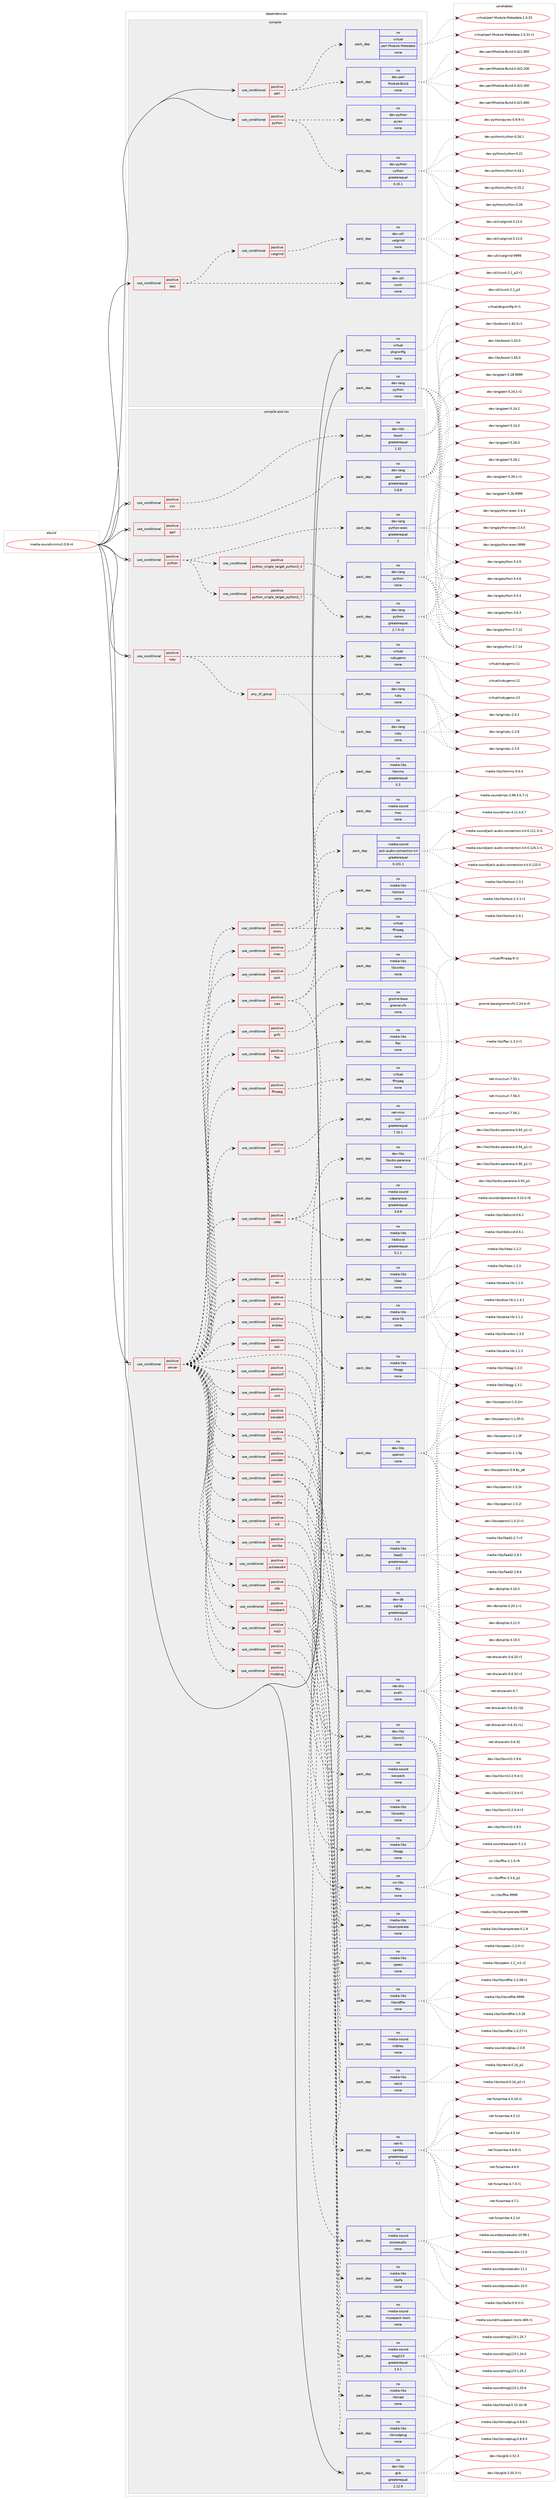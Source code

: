 digraph prolog {

# *************
# Graph options
# *************

newrank=true;
concentrate=true;
compound=true;
graph [rankdir=LR,fontname=Helvetica,fontsize=10,ranksep=1.5];#, ranksep=2.5, nodesep=0.2];
edge  [arrowhead=vee];
node  [fontname=Helvetica,fontsize=10];

# **********
# The ebuild
# **********

subgraph cluster_leftcol {
color=gray;
rank=same;
label=<<i>ebuild</i>>;
id [label="media-sound/xmms2-0.8-r4", color=red, width=4, href="../media-sound/xmms2-0.8-r4.svg"];
}

# ****************
# The dependencies
# ****************

subgraph cluster_midcol {
color=gray;
label=<<i>dependencies</i>>;
subgraph cluster_compile {
fillcolor="#eeeeee";
style=filled;
label=<<i>compile</i>>;
subgraph cond95069 {
dependency387887 [label=<<TABLE BORDER="0" CELLBORDER="1" CELLSPACING="0" CELLPADDING="4"><TR><TD ROWSPAN="3" CELLPADDING="10">use_conditional</TD></TR><TR><TD>positive</TD></TR><TR><TD>perl</TD></TR></TABLE>>, shape=none, color=red];
subgraph pack286519 {
dependency387888 [label=<<TABLE BORDER="0" CELLBORDER="1" CELLSPACING="0" CELLPADDING="4" WIDTH="220"><TR><TD ROWSPAN="6" CELLPADDING="30">pack_dep</TD></TR><TR><TD WIDTH="110">no</TD></TR><TR><TD>dev-perl</TD></TR><TR><TD>Module-Build</TD></TR><TR><TD>none</TD></TR><TR><TD></TD></TR></TABLE>>, shape=none, color=blue];
}
dependency387887:e -> dependency387888:w [weight=20,style="dashed",arrowhead="vee"];
subgraph pack286520 {
dependency387889 [label=<<TABLE BORDER="0" CELLBORDER="1" CELLSPACING="0" CELLPADDING="4" WIDTH="220"><TR><TD ROWSPAN="6" CELLPADDING="30">pack_dep</TD></TR><TR><TD WIDTH="110">no</TD></TR><TR><TD>virtual</TD></TR><TR><TD>perl-Module-Metadata</TD></TR><TR><TD>none</TD></TR><TR><TD></TD></TR></TABLE>>, shape=none, color=blue];
}
dependency387887:e -> dependency387889:w [weight=20,style="dashed",arrowhead="vee"];
}
id:e -> dependency387887:w [weight=20,style="solid",arrowhead="vee"];
subgraph cond95070 {
dependency387890 [label=<<TABLE BORDER="0" CELLBORDER="1" CELLSPACING="0" CELLPADDING="4"><TR><TD ROWSPAN="3" CELLPADDING="10">use_conditional</TD></TR><TR><TD>positive</TD></TR><TR><TD>python</TD></TR></TABLE>>, shape=none, color=red];
subgraph pack286521 {
dependency387891 [label=<<TABLE BORDER="0" CELLBORDER="1" CELLSPACING="0" CELLPADDING="4" WIDTH="220"><TR><TD ROWSPAN="6" CELLPADDING="30">pack_dep</TD></TR><TR><TD WIDTH="110">no</TD></TR><TR><TD>dev-python</TD></TR><TR><TD>cython</TD></TR><TR><TD>greaterequal</TD></TR><TR><TD>0.15.1</TD></TR></TABLE>>, shape=none, color=blue];
}
dependency387890:e -> dependency387891:w [weight=20,style="dashed",arrowhead="vee"];
subgraph pack286522 {
dependency387892 [label=<<TABLE BORDER="0" CELLBORDER="1" CELLSPACING="0" CELLPADDING="4" WIDTH="220"><TR><TD ROWSPAN="6" CELLPADDING="30">pack_dep</TD></TR><TR><TD WIDTH="110">no</TD></TR><TR><TD>dev-python</TD></TR><TR><TD>pyrex</TD></TR><TR><TD>none</TD></TR><TR><TD></TD></TR></TABLE>>, shape=none, color=blue];
}
dependency387890:e -> dependency387892:w [weight=20,style="dashed",arrowhead="vee"];
}
id:e -> dependency387890:w [weight=20,style="solid",arrowhead="vee"];
subgraph cond95071 {
dependency387893 [label=<<TABLE BORDER="0" CELLBORDER="1" CELLSPACING="0" CELLPADDING="4"><TR><TD ROWSPAN="3" CELLPADDING="10">use_conditional</TD></TR><TR><TD>positive</TD></TR><TR><TD>test</TD></TR></TABLE>>, shape=none, color=red];
subgraph pack286523 {
dependency387894 [label=<<TABLE BORDER="0" CELLBORDER="1" CELLSPACING="0" CELLPADDING="4" WIDTH="220"><TR><TD ROWSPAN="6" CELLPADDING="30">pack_dep</TD></TR><TR><TD WIDTH="110">no</TD></TR><TR><TD>dev-util</TD></TR><TR><TD>cunit</TD></TR><TR><TD>none</TD></TR><TR><TD></TD></TR></TABLE>>, shape=none, color=blue];
}
dependency387893:e -> dependency387894:w [weight=20,style="dashed",arrowhead="vee"];
subgraph cond95072 {
dependency387895 [label=<<TABLE BORDER="0" CELLBORDER="1" CELLSPACING="0" CELLPADDING="4"><TR><TD ROWSPAN="3" CELLPADDING="10">use_conditional</TD></TR><TR><TD>positive</TD></TR><TR><TD>valgrind</TD></TR></TABLE>>, shape=none, color=red];
subgraph pack286524 {
dependency387896 [label=<<TABLE BORDER="0" CELLBORDER="1" CELLSPACING="0" CELLPADDING="4" WIDTH="220"><TR><TD ROWSPAN="6" CELLPADDING="30">pack_dep</TD></TR><TR><TD WIDTH="110">no</TD></TR><TR><TD>dev-util</TD></TR><TR><TD>valgrind</TD></TR><TR><TD>none</TD></TR><TR><TD></TD></TR></TABLE>>, shape=none, color=blue];
}
dependency387895:e -> dependency387896:w [weight=20,style="dashed",arrowhead="vee"];
}
dependency387893:e -> dependency387895:w [weight=20,style="dashed",arrowhead="vee"];
}
id:e -> dependency387893:w [weight=20,style="solid",arrowhead="vee"];
subgraph pack286525 {
dependency387897 [label=<<TABLE BORDER="0" CELLBORDER="1" CELLSPACING="0" CELLPADDING="4" WIDTH="220"><TR><TD ROWSPAN="6" CELLPADDING="30">pack_dep</TD></TR><TR><TD WIDTH="110">no</TD></TR><TR><TD>dev-lang</TD></TR><TR><TD>python</TD></TR><TR><TD>none</TD></TR><TR><TD></TD></TR></TABLE>>, shape=none, color=blue];
}
id:e -> dependency387897:w [weight=20,style="solid",arrowhead="vee"];
subgraph pack286526 {
dependency387898 [label=<<TABLE BORDER="0" CELLBORDER="1" CELLSPACING="0" CELLPADDING="4" WIDTH="220"><TR><TD ROWSPAN="6" CELLPADDING="30">pack_dep</TD></TR><TR><TD WIDTH="110">no</TD></TR><TR><TD>virtual</TD></TR><TR><TD>pkgconfig</TD></TR><TR><TD>none</TD></TR><TR><TD></TD></TR></TABLE>>, shape=none, color=blue];
}
id:e -> dependency387898:w [weight=20,style="solid",arrowhead="vee"];
}
subgraph cluster_compileandrun {
fillcolor="#eeeeee";
style=filled;
label=<<i>compile and run</i>>;
subgraph cond95073 {
dependency387899 [label=<<TABLE BORDER="0" CELLBORDER="1" CELLSPACING="0" CELLPADDING="4"><TR><TD ROWSPAN="3" CELLPADDING="10">use_conditional</TD></TR><TR><TD>positive</TD></TR><TR><TD>cxx</TD></TR></TABLE>>, shape=none, color=red];
subgraph pack286527 {
dependency387900 [label=<<TABLE BORDER="0" CELLBORDER="1" CELLSPACING="0" CELLPADDING="4" WIDTH="220"><TR><TD ROWSPAN="6" CELLPADDING="30">pack_dep</TD></TR><TR><TD WIDTH="110">no</TD></TR><TR><TD>dev-libs</TD></TR><TR><TD>boost</TD></TR><TR><TD>greaterequal</TD></TR><TR><TD>1.32</TD></TR></TABLE>>, shape=none, color=blue];
}
dependency387899:e -> dependency387900:w [weight=20,style="dashed",arrowhead="vee"];
}
id:e -> dependency387899:w [weight=20,style="solid",arrowhead="odotvee"];
subgraph cond95074 {
dependency387901 [label=<<TABLE BORDER="0" CELLBORDER="1" CELLSPACING="0" CELLPADDING="4"><TR><TD ROWSPAN="3" CELLPADDING="10">use_conditional</TD></TR><TR><TD>positive</TD></TR><TR><TD>perl</TD></TR></TABLE>>, shape=none, color=red];
subgraph pack286528 {
dependency387902 [label=<<TABLE BORDER="0" CELLBORDER="1" CELLSPACING="0" CELLPADDING="4" WIDTH="220"><TR><TD ROWSPAN="6" CELLPADDING="30">pack_dep</TD></TR><TR><TD WIDTH="110">no</TD></TR><TR><TD>dev-lang</TD></TR><TR><TD>perl</TD></TR><TR><TD>greaterequal</TD></TR><TR><TD>5.8.8</TD></TR></TABLE>>, shape=none, color=blue];
}
dependency387901:e -> dependency387902:w [weight=20,style="dashed",arrowhead="vee"];
}
id:e -> dependency387901:w [weight=20,style="solid",arrowhead="odotvee"];
subgraph cond95075 {
dependency387903 [label=<<TABLE BORDER="0" CELLBORDER="1" CELLSPACING="0" CELLPADDING="4"><TR><TD ROWSPAN="3" CELLPADDING="10">use_conditional</TD></TR><TR><TD>positive</TD></TR><TR><TD>python</TD></TR></TABLE>>, shape=none, color=red];
subgraph cond95076 {
dependency387904 [label=<<TABLE BORDER="0" CELLBORDER="1" CELLSPACING="0" CELLPADDING="4"><TR><TD ROWSPAN="3" CELLPADDING="10">use_conditional</TD></TR><TR><TD>positive</TD></TR><TR><TD>python_single_target_python2_7</TD></TR></TABLE>>, shape=none, color=red];
subgraph pack286529 {
dependency387905 [label=<<TABLE BORDER="0" CELLBORDER="1" CELLSPACING="0" CELLPADDING="4" WIDTH="220"><TR><TD ROWSPAN="6" CELLPADDING="30">pack_dep</TD></TR><TR><TD WIDTH="110">no</TD></TR><TR><TD>dev-lang</TD></TR><TR><TD>python</TD></TR><TR><TD>greaterequal</TD></TR><TR><TD>2.7.5-r2</TD></TR></TABLE>>, shape=none, color=blue];
}
dependency387904:e -> dependency387905:w [weight=20,style="dashed",arrowhead="vee"];
}
dependency387903:e -> dependency387904:w [weight=20,style="dashed",arrowhead="vee"];
subgraph cond95077 {
dependency387906 [label=<<TABLE BORDER="0" CELLBORDER="1" CELLSPACING="0" CELLPADDING="4"><TR><TD ROWSPAN="3" CELLPADDING="10">use_conditional</TD></TR><TR><TD>positive</TD></TR><TR><TD>python_single_target_python3_4</TD></TR></TABLE>>, shape=none, color=red];
subgraph pack286530 {
dependency387907 [label=<<TABLE BORDER="0" CELLBORDER="1" CELLSPACING="0" CELLPADDING="4" WIDTH="220"><TR><TD ROWSPAN="6" CELLPADDING="30">pack_dep</TD></TR><TR><TD WIDTH="110">no</TD></TR><TR><TD>dev-lang</TD></TR><TR><TD>python</TD></TR><TR><TD>none</TD></TR><TR><TD></TD></TR></TABLE>>, shape=none, color=blue];
}
dependency387906:e -> dependency387907:w [weight=20,style="dashed",arrowhead="vee"];
}
dependency387903:e -> dependency387906:w [weight=20,style="dashed",arrowhead="vee"];
subgraph pack286531 {
dependency387908 [label=<<TABLE BORDER="0" CELLBORDER="1" CELLSPACING="0" CELLPADDING="4" WIDTH="220"><TR><TD ROWSPAN="6" CELLPADDING="30">pack_dep</TD></TR><TR><TD WIDTH="110">no</TD></TR><TR><TD>dev-lang</TD></TR><TR><TD>python-exec</TD></TR><TR><TD>greaterequal</TD></TR><TR><TD>2</TD></TR></TABLE>>, shape=none, color=blue];
}
dependency387903:e -> dependency387908:w [weight=20,style="dashed",arrowhead="vee"];
}
id:e -> dependency387903:w [weight=20,style="solid",arrowhead="odotvee"];
subgraph cond95078 {
dependency387909 [label=<<TABLE BORDER="0" CELLBORDER="1" CELLSPACING="0" CELLPADDING="4"><TR><TD ROWSPAN="3" CELLPADDING="10">use_conditional</TD></TR><TR><TD>positive</TD></TR><TR><TD>ruby</TD></TR></TABLE>>, shape=none, color=red];
subgraph any6128 {
dependency387910 [label=<<TABLE BORDER="0" CELLBORDER="1" CELLSPACING="0" CELLPADDING="4"><TR><TD CELLPADDING="10">any_of_group</TD></TR></TABLE>>, shape=none, color=red];subgraph pack286532 {
dependency387911 [label=<<TABLE BORDER="0" CELLBORDER="1" CELLSPACING="0" CELLPADDING="4" WIDTH="220"><TR><TD ROWSPAN="6" CELLPADDING="30">pack_dep</TD></TR><TR><TD WIDTH="110">no</TD></TR><TR><TD>dev-lang</TD></TR><TR><TD>ruby</TD></TR><TR><TD>none</TD></TR><TR><TD></TD></TR></TABLE>>, shape=none, color=blue];
}
dependency387910:e -> dependency387911:w [weight=20,style="dotted",arrowhead="oinv"];
subgraph pack286533 {
dependency387912 [label=<<TABLE BORDER="0" CELLBORDER="1" CELLSPACING="0" CELLPADDING="4" WIDTH="220"><TR><TD ROWSPAN="6" CELLPADDING="30">pack_dep</TD></TR><TR><TD WIDTH="110">no</TD></TR><TR><TD>dev-lang</TD></TR><TR><TD>ruby</TD></TR><TR><TD>none</TD></TR><TR><TD></TD></TR></TABLE>>, shape=none, color=blue];
}
dependency387910:e -> dependency387912:w [weight=20,style="dotted",arrowhead="oinv"];
}
dependency387909:e -> dependency387910:w [weight=20,style="dashed",arrowhead="vee"];
subgraph pack286534 {
dependency387913 [label=<<TABLE BORDER="0" CELLBORDER="1" CELLSPACING="0" CELLPADDING="4" WIDTH="220"><TR><TD ROWSPAN="6" CELLPADDING="30">pack_dep</TD></TR><TR><TD WIDTH="110">no</TD></TR><TR><TD>virtual</TD></TR><TR><TD>rubygems</TD></TR><TR><TD>none</TD></TR><TR><TD></TD></TR></TABLE>>, shape=none, color=blue];
}
dependency387909:e -> dependency387913:w [weight=20,style="dashed",arrowhead="vee"];
}
id:e -> dependency387909:w [weight=20,style="solid",arrowhead="odotvee"];
subgraph cond95079 {
dependency387914 [label=<<TABLE BORDER="0" CELLBORDER="1" CELLSPACING="0" CELLPADDING="4"><TR><TD ROWSPAN="3" CELLPADDING="10">use_conditional</TD></TR><TR><TD>positive</TD></TR><TR><TD>server</TD></TR></TABLE>>, shape=none, color=red];
subgraph pack286535 {
dependency387915 [label=<<TABLE BORDER="0" CELLBORDER="1" CELLSPACING="0" CELLPADDING="4" WIDTH="220"><TR><TD ROWSPAN="6" CELLPADDING="30">pack_dep</TD></TR><TR><TD WIDTH="110">no</TD></TR><TR><TD>dev-db</TD></TR><TR><TD>sqlite</TD></TR><TR><TD>greaterequal</TD></TR><TR><TD>3.3.4</TD></TR></TABLE>>, shape=none, color=blue];
}
dependency387914:e -> dependency387915:w [weight=20,style="dashed",arrowhead="vee"];
subgraph cond95080 {
dependency387916 [label=<<TABLE BORDER="0" CELLBORDER="1" CELLSPACING="0" CELLPADDING="4"><TR><TD ROWSPAN="3" CELLPADDING="10">use_conditional</TD></TR><TR><TD>positive</TD></TR><TR><TD>aac</TD></TR></TABLE>>, shape=none, color=red];
subgraph pack286536 {
dependency387917 [label=<<TABLE BORDER="0" CELLBORDER="1" CELLSPACING="0" CELLPADDING="4" WIDTH="220"><TR><TD ROWSPAN="6" CELLPADDING="30">pack_dep</TD></TR><TR><TD WIDTH="110">no</TD></TR><TR><TD>media-libs</TD></TR><TR><TD>faad2</TD></TR><TR><TD>greaterequal</TD></TR><TR><TD>2.0</TD></TR></TABLE>>, shape=none, color=blue];
}
dependency387916:e -> dependency387917:w [weight=20,style="dashed",arrowhead="vee"];
}
dependency387914:e -> dependency387916:w [weight=20,style="dashed",arrowhead="vee"];
subgraph cond95081 {
dependency387918 [label=<<TABLE BORDER="0" CELLBORDER="1" CELLSPACING="0" CELLPADDING="4"><TR><TD ROWSPAN="3" CELLPADDING="10">use_conditional</TD></TR><TR><TD>positive</TD></TR><TR><TD>airplay</TD></TR></TABLE>>, shape=none, color=red];
subgraph pack286537 {
dependency387919 [label=<<TABLE BORDER="0" CELLBORDER="1" CELLSPACING="0" CELLPADDING="4" WIDTH="220"><TR><TD ROWSPAN="6" CELLPADDING="30">pack_dep</TD></TR><TR><TD WIDTH="110">no</TD></TR><TR><TD>dev-libs</TD></TR><TR><TD>openssl</TD></TR><TR><TD>none</TD></TR><TR><TD></TD></TR></TABLE>>, shape=none, color=blue];
}
dependency387918:e -> dependency387919:w [weight=20,style="dashed",arrowhead="vee"];
}
dependency387914:e -> dependency387918:w [weight=20,style="dashed",arrowhead="vee"];
subgraph cond95082 {
dependency387920 [label=<<TABLE BORDER="0" CELLBORDER="1" CELLSPACING="0" CELLPADDING="4"><TR><TD ROWSPAN="3" CELLPADDING="10">use_conditional</TD></TR><TR><TD>positive</TD></TR><TR><TD>alsa</TD></TR></TABLE>>, shape=none, color=red];
subgraph pack286538 {
dependency387921 [label=<<TABLE BORDER="0" CELLBORDER="1" CELLSPACING="0" CELLPADDING="4" WIDTH="220"><TR><TD ROWSPAN="6" CELLPADDING="30">pack_dep</TD></TR><TR><TD WIDTH="110">no</TD></TR><TR><TD>media-libs</TD></TR><TR><TD>alsa-lib</TD></TR><TR><TD>none</TD></TR><TR><TD></TD></TR></TABLE>>, shape=none, color=blue];
}
dependency387920:e -> dependency387921:w [weight=20,style="dashed",arrowhead="vee"];
}
dependency387914:e -> dependency387920:w [weight=20,style="dashed",arrowhead="vee"];
subgraph cond95083 {
dependency387922 [label=<<TABLE BORDER="0" CELLBORDER="1" CELLSPACING="0" CELLPADDING="4"><TR><TD ROWSPAN="3" CELLPADDING="10">use_conditional</TD></TR><TR><TD>positive</TD></TR><TR><TD>ao</TD></TR></TABLE>>, shape=none, color=red];
subgraph pack286539 {
dependency387923 [label=<<TABLE BORDER="0" CELLBORDER="1" CELLSPACING="0" CELLPADDING="4" WIDTH="220"><TR><TD ROWSPAN="6" CELLPADDING="30">pack_dep</TD></TR><TR><TD WIDTH="110">no</TD></TR><TR><TD>media-libs</TD></TR><TR><TD>libao</TD></TR><TR><TD>none</TD></TR><TR><TD></TD></TR></TABLE>>, shape=none, color=blue];
}
dependency387922:e -> dependency387923:w [weight=20,style="dashed",arrowhead="vee"];
}
dependency387914:e -> dependency387922:w [weight=20,style="dashed",arrowhead="vee"];
subgraph cond95084 {
dependency387924 [label=<<TABLE BORDER="0" CELLBORDER="1" CELLSPACING="0" CELLPADDING="4"><TR><TD ROWSPAN="3" CELLPADDING="10">use_conditional</TD></TR><TR><TD>positive</TD></TR><TR><TD>cdda</TD></TR></TABLE>>, shape=none, color=red];
subgraph pack286540 {
dependency387925 [label=<<TABLE BORDER="0" CELLBORDER="1" CELLSPACING="0" CELLPADDING="4" WIDTH="220"><TR><TD ROWSPAN="6" CELLPADDING="30">pack_dep</TD></TR><TR><TD WIDTH="110">no</TD></TR><TR><TD>dev-libs</TD></TR><TR><TD>libcdio-paranoia</TD></TR><TR><TD>none</TD></TR><TR><TD></TD></TR></TABLE>>, shape=none, color=blue];
}
dependency387924:e -> dependency387925:w [weight=20,style="dashed",arrowhead="vee"];
subgraph pack286541 {
dependency387926 [label=<<TABLE BORDER="0" CELLBORDER="1" CELLSPACING="0" CELLPADDING="4" WIDTH="220"><TR><TD ROWSPAN="6" CELLPADDING="30">pack_dep</TD></TR><TR><TD WIDTH="110">no</TD></TR><TR><TD>media-libs</TD></TR><TR><TD>libdiscid</TD></TR><TR><TD>greaterequal</TD></TR><TR><TD>0.1.1</TD></TR></TABLE>>, shape=none, color=blue];
}
dependency387924:e -> dependency387926:w [weight=20,style="dashed",arrowhead="vee"];
subgraph pack286542 {
dependency387927 [label=<<TABLE BORDER="0" CELLBORDER="1" CELLSPACING="0" CELLPADDING="4" WIDTH="220"><TR><TD ROWSPAN="6" CELLPADDING="30">pack_dep</TD></TR><TR><TD WIDTH="110">no</TD></TR><TR><TD>media-sound</TD></TR><TR><TD>cdparanoia</TD></TR><TR><TD>greaterequal</TD></TR><TR><TD>3.9.8</TD></TR></TABLE>>, shape=none, color=blue];
}
dependency387924:e -> dependency387927:w [weight=20,style="dashed",arrowhead="vee"];
}
dependency387914:e -> dependency387924:w [weight=20,style="dashed",arrowhead="vee"];
subgraph cond95085 {
dependency387928 [label=<<TABLE BORDER="0" CELLBORDER="1" CELLSPACING="0" CELLPADDING="4"><TR><TD ROWSPAN="3" CELLPADDING="10">use_conditional</TD></TR><TR><TD>positive</TD></TR><TR><TD>curl</TD></TR></TABLE>>, shape=none, color=red];
subgraph pack286543 {
dependency387929 [label=<<TABLE BORDER="0" CELLBORDER="1" CELLSPACING="0" CELLPADDING="4" WIDTH="220"><TR><TD ROWSPAN="6" CELLPADDING="30">pack_dep</TD></TR><TR><TD WIDTH="110">no</TD></TR><TR><TD>net-misc</TD></TR><TR><TD>curl</TD></TR><TR><TD>greaterequal</TD></TR><TR><TD>7.15.1</TD></TR></TABLE>>, shape=none, color=blue];
}
dependency387928:e -> dependency387929:w [weight=20,style="dashed",arrowhead="vee"];
}
dependency387914:e -> dependency387928:w [weight=20,style="dashed",arrowhead="vee"];
subgraph cond95086 {
dependency387930 [label=<<TABLE BORDER="0" CELLBORDER="1" CELLSPACING="0" CELLPADDING="4"><TR><TD ROWSPAN="3" CELLPADDING="10">use_conditional</TD></TR><TR><TD>positive</TD></TR><TR><TD>ffmpeg</TD></TR></TABLE>>, shape=none, color=red];
subgraph pack286544 {
dependency387931 [label=<<TABLE BORDER="0" CELLBORDER="1" CELLSPACING="0" CELLPADDING="4" WIDTH="220"><TR><TD ROWSPAN="6" CELLPADDING="30">pack_dep</TD></TR><TR><TD WIDTH="110">no</TD></TR><TR><TD>virtual</TD></TR><TR><TD>ffmpeg</TD></TR><TR><TD>none</TD></TR><TR><TD></TD></TR></TABLE>>, shape=none, color=blue];
}
dependency387930:e -> dependency387931:w [weight=20,style="dashed",arrowhead="vee"];
}
dependency387914:e -> dependency387930:w [weight=20,style="dashed",arrowhead="vee"];
subgraph cond95087 {
dependency387932 [label=<<TABLE BORDER="0" CELLBORDER="1" CELLSPACING="0" CELLPADDING="4"><TR><TD ROWSPAN="3" CELLPADDING="10">use_conditional</TD></TR><TR><TD>positive</TD></TR><TR><TD>flac</TD></TR></TABLE>>, shape=none, color=red];
subgraph pack286545 {
dependency387933 [label=<<TABLE BORDER="0" CELLBORDER="1" CELLSPACING="0" CELLPADDING="4" WIDTH="220"><TR><TD ROWSPAN="6" CELLPADDING="30">pack_dep</TD></TR><TR><TD WIDTH="110">no</TD></TR><TR><TD>media-libs</TD></TR><TR><TD>flac</TD></TR><TR><TD>none</TD></TR><TR><TD></TD></TR></TABLE>>, shape=none, color=blue];
}
dependency387932:e -> dependency387933:w [weight=20,style="dashed",arrowhead="vee"];
}
dependency387914:e -> dependency387932:w [weight=20,style="dashed",arrowhead="vee"];
subgraph cond95088 {
dependency387934 [label=<<TABLE BORDER="0" CELLBORDER="1" CELLSPACING="0" CELLPADDING="4"><TR><TD ROWSPAN="3" CELLPADDING="10">use_conditional</TD></TR><TR><TD>positive</TD></TR><TR><TD>gvfs</TD></TR></TABLE>>, shape=none, color=red];
subgraph pack286546 {
dependency387935 [label=<<TABLE BORDER="0" CELLBORDER="1" CELLSPACING="0" CELLPADDING="4" WIDTH="220"><TR><TD ROWSPAN="6" CELLPADDING="30">pack_dep</TD></TR><TR><TD WIDTH="110">no</TD></TR><TR><TD>gnome-base</TD></TR><TR><TD>gnome-vfs</TD></TR><TR><TD>none</TD></TR><TR><TD></TD></TR></TABLE>>, shape=none, color=blue];
}
dependency387934:e -> dependency387935:w [weight=20,style="dashed",arrowhead="vee"];
}
dependency387914:e -> dependency387934:w [weight=20,style="dashed",arrowhead="vee"];
subgraph cond95089 {
dependency387936 [label=<<TABLE BORDER="0" CELLBORDER="1" CELLSPACING="0" CELLPADDING="4"><TR><TD ROWSPAN="3" CELLPADDING="10">use_conditional</TD></TR><TR><TD>positive</TD></TR><TR><TD>ices</TD></TR></TABLE>>, shape=none, color=red];
subgraph pack286547 {
dependency387937 [label=<<TABLE BORDER="0" CELLBORDER="1" CELLSPACING="0" CELLPADDING="4" WIDTH="220"><TR><TD ROWSPAN="6" CELLPADDING="30">pack_dep</TD></TR><TR><TD WIDTH="110">no</TD></TR><TR><TD>media-libs</TD></TR><TR><TD>libogg</TD></TR><TR><TD>none</TD></TR><TR><TD></TD></TR></TABLE>>, shape=none, color=blue];
}
dependency387936:e -> dependency387937:w [weight=20,style="dashed",arrowhead="vee"];
subgraph pack286548 {
dependency387938 [label=<<TABLE BORDER="0" CELLBORDER="1" CELLSPACING="0" CELLPADDING="4" WIDTH="220"><TR><TD ROWSPAN="6" CELLPADDING="30">pack_dep</TD></TR><TR><TD WIDTH="110">no</TD></TR><TR><TD>media-libs</TD></TR><TR><TD>libshout</TD></TR><TR><TD>none</TD></TR><TR><TD></TD></TR></TABLE>>, shape=none, color=blue];
}
dependency387936:e -> dependency387938:w [weight=20,style="dashed",arrowhead="vee"];
subgraph pack286549 {
dependency387939 [label=<<TABLE BORDER="0" CELLBORDER="1" CELLSPACING="0" CELLPADDING="4" WIDTH="220"><TR><TD ROWSPAN="6" CELLPADDING="30">pack_dep</TD></TR><TR><TD WIDTH="110">no</TD></TR><TR><TD>media-libs</TD></TR><TR><TD>libvorbis</TD></TR><TR><TD>none</TD></TR><TR><TD></TD></TR></TABLE>>, shape=none, color=blue];
}
dependency387936:e -> dependency387939:w [weight=20,style="dashed",arrowhead="vee"];
}
dependency387914:e -> dependency387936:w [weight=20,style="dashed",arrowhead="vee"];
subgraph cond95090 {
dependency387940 [label=<<TABLE BORDER="0" CELLBORDER="1" CELLSPACING="0" CELLPADDING="4"><TR><TD ROWSPAN="3" CELLPADDING="10">use_conditional</TD></TR><TR><TD>positive</TD></TR><TR><TD>jack</TD></TR></TABLE>>, shape=none, color=red];
subgraph pack286550 {
dependency387941 [label=<<TABLE BORDER="0" CELLBORDER="1" CELLSPACING="0" CELLPADDING="4" WIDTH="220"><TR><TD ROWSPAN="6" CELLPADDING="30">pack_dep</TD></TR><TR><TD WIDTH="110">no</TD></TR><TR><TD>media-sound</TD></TR><TR><TD>jack-audio-connection-kit</TD></TR><TR><TD>greaterequal</TD></TR><TR><TD>0.101.1</TD></TR></TABLE>>, shape=none, color=blue];
}
dependency387940:e -> dependency387941:w [weight=20,style="dashed",arrowhead="vee"];
}
dependency387914:e -> dependency387940:w [weight=20,style="dashed",arrowhead="vee"];
subgraph cond95091 {
dependency387942 [label=<<TABLE BORDER="0" CELLBORDER="1" CELLSPACING="0" CELLPADDING="4"><TR><TD ROWSPAN="3" CELLPADDING="10">use_conditional</TD></TR><TR><TD>positive</TD></TR><TR><TD>mac</TD></TR></TABLE>>, shape=none, color=red];
subgraph pack286551 {
dependency387943 [label=<<TABLE BORDER="0" CELLBORDER="1" CELLSPACING="0" CELLPADDING="4" WIDTH="220"><TR><TD ROWSPAN="6" CELLPADDING="30">pack_dep</TD></TR><TR><TD WIDTH="110">no</TD></TR><TR><TD>media-sound</TD></TR><TR><TD>mac</TD></TR><TR><TD>none</TD></TR><TR><TD></TD></TR></TABLE>>, shape=none, color=blue];
}
dependency387942:e -> dependency387943:w [weight=20,style="dashed",arrowhead="vee"];
}
dependency387914:e -> dependency387942:w [weight=20,style="dashed",arrowhead="vee"];
subgraph cond95092 {
dependency387944 [label=<<TABLE BORDER="0" CELLBORDER="1" CELLSPACING="0" CELLPADDING="4"><TR><TD ROWSPAN="3" CELLPADDING="10">use_conditional</TD></TR><TR><TD>positive</TD></TR><TR><TD>mms</TD></TR></TABLE>>, shape=none, color=red];
subgraph pack286552 {
dependency387945 [label=<<TABLE BORDER="0" CELLBORDER="1" CELLSPACING="0" CELLPADDING="4" WIDTH="220"><TR><TD ROWSPAN="6" CELLPADDING="30">pack_dep</TD></TR><TR><TD WIDTH="110">no</TD></TR><TR><TD>virtual</TD></TR><TR><TD>ffmpeg</TD></TR><TR><TD>none</TD></TR><TR><TD></TD></TR></TABLE>>, shape=none, color=blue];
}
dependency387944:e -> dependency387945:w [weight=20,style="dashed",arrowhead="vee"];
subgraph pack286553 {
dependency387946 [label=<<TABLE BORDER="0" CELLBORDER="1" CELLSPACING="0" CELLPADDING="4" WIDTH="220"><TR><TD ROWSPAN="6" CELLPADDING="30">pack_dep</TD></TR><TR><TD WIDTH="110">no</TD></TR><TR><TD>media-libs</TD></TR><TR><TD>libmms</TD></TR><TR><TD>greaterequal</TD></TR><TR><TD>0.3</TD></TR></TABLE>>, shape=none, color=blue];
}
dependency387944:e -> dependency387946:w [weight=20,style="dashed",arrowhead="vee"];
}
dependency387914:e -> dependency387944:w [weight=20,style="dashed",arrowhead="vee"];
subgraph cond95093 {
dependency387947 [label=<<TABLE BORDER="0" CELLBORDER="1" CELLSPACING="0" CELLPADDING="4"><TR><TD ROWSPAN="3" CELLPADDING="10">use_conditional</TD></TR><TR><TD>positive</TD></TR><TR><TD>modplug</TD></TR></TABLE>>, shape=none, color=red];
subgraph pack286554 {
dependency387948 [label=<<TABLE BORDER="0" CELLBORDER="1" CELLSPACING="0" CELLPADDING="4" WIDTH="220"><TR><TD ROWSPAN="6" CELLPADDING="30">pack_dep</TD></TR><TR><TD WIDTH="110">no</TD></TR><TR><TD>media-libs</TD></TR><TR><TD>libmodplug</TD></TR><TR><TD>none</TD></TR><TR><TD></TD></TR></TABLE>>, shape=none, color=blue];
}
dependency387947:e -> dependency387948:w [weight=20,style="dashed",arrowhead="vee"];
}
dependency387914:e -> dependency387947:w [weight=20,style="dashed",arrowhead="vee"];
subgraph cond95094 {
dependency387949 [label=<<TABLE BORDER="0" CELLBORDER="1" CELLSPACING="0" CELLPADDING="4"><TR><TD ROWSPAN="3" CELLPADDING="10">use_conditional</TD></TR><TR><TD>positive</TD></TR><TR><TD>mad</TD></TR></TABLE>>, shape=none, color=red];
subgraph pack286555 {
dependency387950 [label=<<TABLE BORDER="0" CELLBORDER="1" CELLSPACING="0" CELLPADDING="4" WIDTH="220"><TR><TD ROWSPAN="6" CELLPADDING="30">pack_dep</TD></TR><TR><TD WIDTH="110">no</TD></TR><TR><TD>media-libs</TD></TR><TR><TD>libmad</TD></TR><TR><TD>none</TD></TR><TR><TD></TD></TR></TABLE>>, shape=none, color=blue];
}
dependency387949:e -> dependency387950:w [weight=20,style="dashed",arrowhead="vee"];
}
dependency387914:e -> dependency387949:w [weight=20,style="dashed",arrowhead="vee"];
subgraph cond95095 {
dependency387951 [label=<<TABLE BORDER="0" CELLBORDER="1" CELLSPACING="0" CELLPADDING="4"><TR><TD ROWSPAN="3" CELLPADDING="10">use_conditional</TD></TR><TR><TD>positive</TD></TR><TR><TD>mp3</TD></TR></TABLE>>, shape=none, color=red];
subgraph pack286556 {
dependency387952 [label=<<TABLE BORDER="0" CELLBORDER="1" CELLSPACING="0" CELLPADDING="4" WIDTH="220"><TR><TD ROWSPAN="6" CELLPADDING="30">pack_dep</TD></TR><TR><TD WIDTH="110">no</TD></TR><TR><TD>media-sound</TD></TR><TR><TD>mpg123</TD></TR><TR><TD>greaterequal</TD></TR><TR><TD>1.5.1</TD></TR></TABLE>>, shape=none, color=blue];
}
dependency387951:e -> dependency387952:w [weight=20,style="dashed",arrowhead="vee"];
}
dependency387914:e -> dependency387951:w [weight=20,style="dashed",arrowhead="vee"];
subgraph cond95096 {
dependency387953 [label=<<TABLE BORDER="0" CELLBORDER="1" CELLSPACING="0" CELLPADDING="4"><TR><TD ROWSPAN="3" CELLPADDING="10">use_conditional</TD></TR><TR><TD>positive</TD></TR><TR><TD>musepack</TD></TR></TABLE>>, shape=none, color=red];
subgraph pack286557 {
dependency387954 [label=<<TABLE BORDER="0" CELLBORDER="1" CELLSPACING="0" CELLPADDING="4" WIDTH="220"><TR><TD ROWSPAN="6" CELLPADDING="30">pack_dep</TD></TR><TR><TD WIDTH="110">no</TD></TR><TR><TD>media-sound</TD></TR><TR><TD>musepack-tools</TD></TR><TR><TD>none</TD></TR><TR><TD></TD></TR></TABLE>>, shape=none, color=blue];
}
dependency387953:e -> dependency387954:w [weight=20,style="dashed",arrowhead="vee"];
}
dependency387914:e -> dependency387953:w [weight=20,style="dashed",arrowhead="vee"];
subgraph cond95097 {
dependency387955 [label=<<TABLE BORDER="0" CELLBORDER="1" CELLSPACING="0" CELLPADDING="4"><TR><TD ROWSPAN="3" CELLPADDING="10">use_conditional</TD></TR><TR><TD>positive</TD></TR><TR><TD>ofa</TD></TR></TABLE>>, shape=none, color=red];
subgraph pack286558 {
dependency387956 [label=<<TABLE BORDER="0" CELLBORDER="1" CELLSPACING="0" CELLPADDING="4" WIDTH="220"><TR><TD ROWSPAN="6" CELLPADDING="30">pack_dep</TD></TR><TR><TD WIDTH="110">no</TD></TR><TR><TD>media-libs</TD></TR><TR><TD>libofa</TD></TR><TR><TD>none</TD></TR><TR><TD></TD></TR></TABLE>>, shape=none, color=blue];
}
dependency387955:e -> dependency387956:w [weight=20,style="dashed",arrowhead="vee"];
}
dependency387914:e -> dependency387955:w [weight=20,style="dashed",arrowhead="vee"];
subgraph cond95098 {
dependency387957 [label=<<TABLE BORDER="0" CELLBORDER="1" CELLSPACING="0" CELLPADDING="4"><TR><TD ROWSPAN="3" CELLPADDING="10">use_conditional</TD></TR><TR><TD>positive</TD></TR><TR><TD>pulseaudio</TD></TR></TABLE>>, shape=none, color=red];
subgraph pack286559 {
dependency387958 [label=<<TABLE BORDER="0" CELLBORDER="1" CELLSPACING="0" CELLPADDING="4" WIDTH="220"><TR><TD ROWSPAN="6" CELLPADDING="30">pack_dep</TD></TR><TR><TD WIDTH="110">no</TD></TR><TR><TD>media-sound</TD></TR><TR><TD>pulseaudio</TD></TR><TR><TD>none</TD></TR><TR><TD></TD></TR></TABLE>>, shape=none, color=blue];
}
dependency387957:e -> dependency387958:w [weight=20,style="dashed",arrowhead="vee"];
}
dependency387914:e -> dependency387957:w [weight=20,style="dashed",arrowhead="vee"];
subgraph cond95099 {
dependency387959 [label=<<TABLE BORDER="0" CELLBORDER="1" CELLSPACING="0" CELLPADDING="4"><TR><TD ROWSPAN="3" CELLPADDING="10">use_conditional</TD></TR><TR><TD>positive</TD></TR><TR><TD>samba</TD></TR></TABLE>>, shape=none, color=red];
subgraph pack286560 {
dependency387960 [label=<<TABLE BORDER="0" CELLBORDER="1" CELLSPACING="0" CELLPADDING="4" WIDTH="220"><TR><TD ROWSPAN="6" CELLPADDING="30">pack_dep</TD></TR><TR><TD WIDTH="110">no</TD></TR><TR><TD>net-fs</TD></TR><TR><TD>samba</TD></TR><TR><TD>greaterequal</TD></TR><TR><TD>4.2</TD></TR></TABLE>>, shape=none, color=blue];
}
dependency387959:e -> dependency387960:w [weight=20,style="dashed",arrowhead="vee"];
}
dependency387914:e -> dependency387959:w [weight=20,style="dashed",arrowhead="vee"];
subgraph cond95100 {
dependency387961 [label=<<TABLE BORDER="0" CELLBORDER="1" CELLSPACING="0" CELLPADDING="4"><TR><TD ROWSPAN="3" CELLPADDING="10">use_conditional</TD></TR><TR><TD>positive</TD></TR><TR><TD>sid</TD></TR></TABLE>>, shape=none, color=red];
subgraph pack286561 {
dependency387962 [label=<<TABLE BORDER="0" CELLBORDER="1" CELLSPACING="0" CELLPADDING="4" WIDTH="220"><TR><TD ROWSPAN="6" CELLPADDING="30">pack_dep</TD></TR><TR><TD WIDTH="110">no</TD></TR><TR><TD>media-sound</TD></TR><TR><TD>sidplay</TD></TR><TR><TD>none</TD></TR><TR><TD></TD></TR></TABLE>>, shape=none, color=blue];
}
dependency387961:e -> dependency387962:w [weight=20,style="dashed",arrowhead="vee"];
subgraph pack286562 {
dependency387963 [label=<<TABLE BORDER="0" CELLBORDER="1" CELLSPACING="0" CELLPADDING="4" WIDTH="220"><TR><TD ROWSPAN="6" CELLPADDING="30">pack_dep</TD></TR><TR><TD WIDTH="110">no</TD></TR><TR><TD>media-libs</TD></TR><TR><TD>resid</TD></TR><TR><TD>none</TD></TR><TR><TD></TD></TR></TABLE>>, shape=none, color=blue];
}
dependency387961:e -> dependency387963:w [weight=20,style="dashed",arrowhead="vee"];
}
dependency387914:e -> dependency387961:w [weight=20,style="dashed",arrowhead="vee"];
subgraph cond95101 {
dependency387964 [label=<<TABLE BORDER="0" CELLBORDER="1" CELLSPACING="0" CELLPADDING="4"><TR><TD ROWSPAN="3" CELLPADDING="10">use_conditional</TD></TR><TR><TD>positive</TD></TR><TR><TD>sndfile</TD></TR></TABLE>>, shape=none, color=red];
subgraph pack286563 {
dependency387965 [label=<<TABLE BORDER="0" CELLBORDER="1" CELLSPACING="0" CELLPADDING="4" WIDTH="220"><TR><TD ROWSPAN="6" CELLPADDING="30">pack_dep</TD></TR><TR><TD WIDTH="110">no</TD></TR><TR><TD>media-libs</TD></TR><TR><TD>libsndfile</TD></TR><TR><TD>none</TD></TR><TR><TD></TD></TR></TABLE>>, shape=none, color=blue];
}
dependency387964:e -> dependency387965:w [weight=20,style="dashed",arrowhead="vee"];
}
dependency387914:e -> dependency387964:w [weight=20,style="dashed",arrowhead="vee"];
subgraph cond95102 {
dependency387966 [label=<<TABLE BORDER="0" CELLBORDER="1" CELLSPACING="0" CELLPADDING="4"><TR><TD ROWSPAN="3" CELLPADDING="10">use_conditional</TD></TR><TR><TD>positive</TD></TR><TR><TD>speex</TD></TR></TABLE>>, shape=none, color=red];
subgraph pack286564 {
dependency387967 [label=<<TABLE BORDER="0" CELLBORDER="1" CELLSPACING="0" CELLPADDING="4" WIDTH="220"><TR><TD ROWSPAN="6" CELLPADDING="30">pack_dep</TD></TR><TR><TD WIDTH="110">no</TD></TR><TR><TD>media-libs</TD></TR><TR><TD>speex</TD></TR><TR><TD>none</TD></TR><TR><TD></TD></TR></TABLE>>, shape=none, color=blue];
}
dependency387966:e -> dependency387967:w [weight=20,style="dashed",arrowhead="vee"];
subgraph pack286565 {
dependency387968 [label=<<TABLE BORDER="0" CELLBORDER="1" CELLSPACING="0" CELLPADDING="4" WIDTH="220"><TR><TD ROWSPAN="6" CELLPADDING="30">pack_dep</TD></TR><TR><TD WIDTH="110">no</TD></TR><TR><TD>media-libs</TD></TR><TR><TD>libogg</TD></TR><TR><TD>none</TD></TR><TR><TD></TD></TR></TABLE>>, shape=none, color=blue];
}
dependency387966:e -> dependency387968:w [weight=20,style="dashed",arrowhead="vee"];
}
dependency387914:e -> dependency387966:w [weight=20,style="dashed",arrowhead="vee"];
subgraph cond95103 {
dependency387969 [label=<<TABLE BORDER="0" CELLBORDER="1" CELLSPACING="0" CELLPADDING="4"><TR><TD ROWSPAN="3" CELLPADDING="10">use_conditional</TD></TR><TR><TD>positive</TD></TR><TR><TD>vorbis</TD></TR></TABLE>>, shape=none, color=red];
subgraph pack286566 {
dependency387970 [label=<<TABLE BORDER="0" CELLBORDER="1" CELLSPACING="0" CELLPADDING="4" WIDTH="220"><TR><TD ROWSPAN="6" CELLPADDING="30">pack_dep</TD></TR><TR><TD WIDTH="110">no</TD></TR><TR><TD>media-libs</TD></TR><TR><TD>libvorbis</TD></TR><TR><TD>none</TD></TR><TR><TD></TD></TR></TABLE>>, shape=none, color=blue];
}
dependency387969:e -> dependency387970:w [weight=20,style="dashed",arrowhead="vee"];
}
dependency387914:e -> dependency387969:w [weight=20,style="dashed",arrowhead="vee"];
subgraph cond95104 {
dependency387971 [label=<<TABLE BORDER="0" CELLBORDER="1" CELLSPACING="0" CELLPADDING="4"><TR><TD ROWSPAN="3" CELLPADDING="10">use_conditional</TD></TR><TR><TD>positive</TD></TR><TR><TD>vocoder</TD></TR></TABLE>>, shape=none, color=red];
subgraph pack286567 {
dependency387972 [label=<<TABLE BORDER="0" CELLBORDER="1" CELLSPACING="0" CELLPADDING="4" WIDTH="220"><TR><TD ROWSPAN="6" CELLPADDING="30">pack_dep</TD></TR><TR><TD WIDTH="110">no</TD></TR><TR><TD>sci-libs</TD></TR><TR><TD>fftw</TD></TR><TR><TD>none</TD></TR><TR><TD></TD></TR></TABLE>>, shape=none, color=blue];
}
dependency387971:e -> dependency387972:w [weight=20,style="dashed",arrowhead="vee"];
subgraph pack286568 {
dependency387973 [label=<<TABLE BORDER="0" CELLBORDER="1" CELLSPACING="0" CELLPADDING="4" WIDTH="220"><TR><TD ROWSPAN="6" CELLPADDING="30">pack_dep</TD></TR><TR><TD WIDTH="110">no</TD></TR><TR><TD>media-libs</TD></TR><TR><TD>libsamplerate</TD></TR><TR><TD>none</TD></TR><TR><TD></TD></TR></TABLE>>, shape=none, color=blue];
}
dependency387971:e -> dependency387973:w [weight=20,style="dashed",arrowhead="vee"];
}
dependency387914:e -> dependency387971:w [weight=20,style="dashed",arrowhead="vee"];
subgraph cond95105 {
dependency387974 [label=<<TABLE BORDER="0" CELLBORDER="1" CELLSPACING="0" CELLPADDING="4"><TR><TD ROWSPAN="3" CELLPADDING="10">use_conditional</TD></TR><TR><TD>positive</TD></TR><TR><TD>wavpack</TD></TR></TABLE>>, shape=none, color=red];
subgraph pack286569 {
dependency387975 [label=<<TABLE BORDER="0" CELLBORDER="1" CELLSPACING="0" CELLPADDING="4" WIDTH="220"><TR><TD ROWSPAN="6" CELLPADDING="30">pack_dep</TD></TR><TR><TD WIDTH="110">no</TD></TR><TR><TD>media-sound</TD></TR><TR><TD>wavpack</TD></TR><TR><TD>none</TD></TR><TR><TD></TD></TR></TABLE>>, shape=none, color=blue];
}
dependency387974:e -> dependency387975:w [weight=20,style="dashed",arrowhead="vee"];
}
dependency387914:e -> dependency387974:w [weight=20,style="dashed",arrowhead="vee"];
subgraph cond95106 {
dependency387976 [label=<<TABLE BORDER="0" CELLBORDER="1" CELLSPACING="0" CELLPADDING="4"><TR><TD ROWSPAN="3" CELLPADDING="10">use_conditional</TD></TR><TR><TD>positive</TD></TR><TR><TD>xml</TD></TR></TABLE>>, shape=none, color=red];
subgraph pack286570 {
dependency387977 [label=<<TABLE BORDER="0" CELLBORDER="1" CELLSPACING="0" CELLPADDING="4" WIDTH="220"><TR><TD ROWSPAN="6" CELLPADDING="30">pack_dep</TD></TR><TR><TD WIDTH="110">no</TD></TR><TR><TD>dev-libs</TD></TR><TR><TD>libxml2</TD></TR><TR><TD>none</TD></TR><TR><TD></TD></TR></TABLE>>, shape=none, color=blue];
}
dependency387976:e -> dependency387977:w [weight=20,style="dashed",arrowhead="vee"];
}
dependency387914:e -> dependency387976:w [weight=20,style="dashed",arrowhead="vee"];
subgraph cond95107 {
dependency387978 [label=<<TABLE BORDER="0" CELLBORDER="1" CELLSPACING="0" CELLPADDING="4"><TR><TD ROWSPAN="3" CELLPADDING="10">use_conditional</TD></TR><TR><TD>positive</TD></TR><TR><TD>zeroconf</TD></TR></TABLE>>, shape=none, color=red];
subgraph pack286571 {
dependency387979 [label=<<TABLE BORDER="0" CELLBORDER="1" CELLSPACING="0" CELLPADDING="4" WIDTH="220"><TR><TD ROWSPAN="6" CELLPADDING="30">pack_dep</TD></TR><TR><TD WIDTH="110">no</TD></TR><TR><TD>net-dns</TD></TR><TR><TD>avahi</TD></TR><TR><TD>none</TD></TR><TR><TD></TD></TR></TABLE>>, shape=none, color=blue];
}
dependency387978:e -> dependency387979:w [weight=20,style="dashed",arrowhead="vee"];
}
dependency387914:e -> dependency387978:w [weight=20,style="dashed",arrowhead="vee"];
}
id:e -> dependency387914:w [weight=20,style="solid",arrowhead="odotvee"];
subgraph pack286572 {
dependency387980 [label=<<TABLE BORDER="0" CELLBORDER="1" CELLSPACING="0" CELLPADDING="4" WIDTH="220"><TR><TD ROWSPAN="6" CELLPADDING="30">pack_dep</TD></TR><TR><TD WIDTH="110">no</TD></TR><TR><TD>dev-libs</TD></TR><TR><TD>glib</TD></TR><TR><TD>greaterequal</TD></TR><TR><TD>2.12.9</TD></TR></TABLE>>, shape=none, color=blue];
}
id:e -> dependency387980:w [weight=20,style="solid",arrowhead="odotvee"];
}
subgraph cluster_run {
fillcolor="#eeeeee";
style=filled;
label=<<i>run</i>>;
}
}

# **************
# The candidates
# **************

subgraph cluster_choices {
rank=same;
color=gray;
label=<<i>candidates</i>>;

subgraph choice286519 {
color=black;
nodesep=1;
choice100101118451121011141084777111100117108101456611710510810045484652504946544848 [label="dev-perl/Module-Build-0.421.600", color=red, width=4,href="../dev-perl/Module-Build-0.421.600.svg"];
choice100101118451121011141084777111100117108101456611710510810045484652504946564848 [label="dev-perl/Module-Build-0.421.800", color=red, width=4,href="../dev-perl/Module-Build-0.421.800.svg"];
choice100101118451121011141084777111100117108101456611710510810045484652505046504848 [label="dev-perl/Module-Build-0.422.200", color=red, width=4,href="../dev-perl/Module-Build-0.422.200.svg"];
choice100101118451121011141084777111100117108101456611710510810045484652505046524848 [label="dev-perl/Module-Build-0.422.400", color=red, width=4,href="../dev-perl/Module-Build-0.422.400.svg"];
dependency387888:e -> choice100101118451121011141084777111100117108101456611710510810045484652504946544848:w [style=dotted,weight="100"];
dependency387888:e -> choice100101118451121011141084777111100117108101456611710510810045484652504946564848:w [style=dotted,weight="100"];
dependency387888:e -> choice100101118451121011141084777111100117108101456611710510810045484652505046504848:w [style=dotted,weight="100"];
dependency387888:e -> choice100101118451121011141084777111100117108101456611710510810045484652505046524848:w [style=dotted,weight="100"];
}
subgraph choice286520 {
color=black;
nodesep=1;
choice118105114116117971084711210111410845771111001171081014577101116971009711697454946484651494511449 [label="virtual/perl-Module-Metadata-1.0.31-r1", color=red, width=4,href="../virtual/perl-Module-Metadata-1.0.31-r1.svg"];
choice11810511411611797108471121011141084577111100117108101457710111697100971169745494648465151 [label="virtual/perl-Module-Metadata-1.0.33", color=red, width=4,href="../virtual/perl-Module-Metadata-1.0.33.svg"];
dependency387889:e -> choice118105114116117971084711210111410845771111001171081014577101116971009711697454946484651494511449:w [style=dotted,weight="100"];
dependency387889:e -> choice11810511411611797108471121011141084577111100117108101457710111697100971169745494648465151:w [style=dotted,weight="100"];
}
subgraph choice286521 {
color=black;
nodesep=1;
choice1001011184511212111610411111047991211161041111104548465050 [label="dev-python/cython-0.22", color=red, width=4,href="../dev-python/cython-0.22.svg"];
choice10010111845112121116104111110479912111610411111045484650524649 [label="dev-python/cython-0.24.1", color=red, width=4,href="../dev-python/cython-0.24.1.svg"];
choice10010111845112121116104111110479912111610411111045484650534650 [label="dev-python/cython-0.25.2", color=red, width=4,href="../dev-python/cython-0.25.2.svg"];
choice1001011184511212111610411111047991211161041111104548465054 [label="dev-python/cython-0.26", color=red, width=4,href="../dev-python/cython-0.26.svg"];
choice10010111845112121116104111110479912111610411111045484650544649 [label="dev-python/cython-0.26.1", color=red, width=4,href="../dev-python/cython-0.26.1.svg"];
dependency387891:e -> choice1001011184511212111610411111047991211161041111104548465050:w [style=dotted,weight="100"];
dependency387891:e -> choice10010111845112121116104111110479912111610411111045484650524649:w [style=dotted,weight="100"];
dependency387891:e -> choice10010111845112121116104111110479912111610411111045484650534650:w [style=dotted,weight="100"];
dependency387891:e -> choice1001011184511212111610411111047991211161041111104548465054:w [style=dotted,weight="100"];
dependency387891:e -> choice10010111845112121116104111110479912111610411111045484650544649:w [style=dotted,weight="100"];
}
subgraph choice286522 {
color=black;
nodesep=1;
choice10010111845112121116104111110471121211141011204548465746574511449 [label="dev-python/pyrex-0.9.9-r1", color=red, width=4,href="../dev-python/pyrex-0.9.9-r1.svg"];
dependency387892:e -> choice10010111845112121116104111110471121211141011204548465746574511449:w [style=dotted,weight="100"];
}
subgraph choice286523 {
color=black;
nodesep=1;
choice1001011184511711610510847991171101051164550464995112504511449 [label="dev-util/cunit-2.1_p2-r1", color=red, width=4,href="../dev-util/cunit-2.1_p2-r1.svg"];
choice100101118451171161051084799117110105116455046499511251 [label="dev-util/cunit-2.1_p3", color=red, width=4,href="../dev-util/cunit-2.1_p3.svg"];
dependency387894:e -> choice1001011184511711610510847991171101051164550464995112504511449:w [style=dotted,weight="100"];
dependency387894:e -> choice100101118451171161051084799117110105116455046499511251:w [style=dotted,weight="100"];
}
subgraph choice286524 {
color=black;
nodesep=1;
choice10010111845117116105108471189710810311410511010045514649504648 [label="dev-util/valgrind-3.12.0", color=red, width=4,href="../dev-util/valgrind-3.12.0.svg"];
choice10010111845117116105108471189710810311410511010045514649514648 [label="dev-util/valgrind-3.13.0", color=red, width=4,href="../dev-util/valgrind-3.13.0.svg"];
choice1001011184511711610510847118971081031141051101004557575757 [label="dev-util/valgrind-9999", color=red, width=4,href="../dev-util/valgrind-9999.svg"];
dependency387896:e -> choice10010111845117116105108471189710810311410511010045514649504648:w [style=dotted,weight="100"];
dependency387896:e -> choice10010111845117116105108471189710810311410511010045514649514648:w [style=dotted,weight="100"];
dependency387896:e -> choice1001011184511711610510847118971081031141051101004557575757:w [style=dotted,weight="100"];
}
subgraph choice286525 {
color=black;
nodesep=1;
choice10010111845108971101034711212111610411111045504655464950 [label="dev-lang/python-2.7.12", color=red, width=4,href="../dev-lang/python-2.7.12.svg"];
choice10010111845108971101034711212111610411111045504655464952 [label="dev-lang/python-2.7.14", color=red, width=4,href="../dev-lang/python-2.7.14.svg"];
choice100101118451089711010347112121116104111110455146524653 [label="dev-lang/python-3.4.5", color=red, width=4,href="../dev-lang/python-3.4.5.svg"];
choice100101118451089711010347112121116104111110455146524654 [label="dev-lang/python-3.4.6", color=red, width=4,href="../dev-lang/python-3.4.6.svg"];
choice100101118451089711010347112121116104111110455146534652 [label="dev-lang/python-3.5.4", color=red, width=4,href="../dev-lang/python-3.5.4.svg"];
choice100101118451089711010347112121116104111110455146544651 [label="dev-lang/python-3.6.3", color=red, width=4,href="../dev-lang/python-3.6.3.svg"];
dependency387897:e -> choice10010111845108971101034711212111610411111045504655464950:w [style=dotted,weight="100"];
dependency387897:e -> choice10010111845108971101034711212111610411111045504655464952:w [style=dotted,weight="100"];
dependency387897:e -> choice100101118451089711010347112121116104111110455146524653:w [style=dotted,weight="100"];
dependency387897:e -> choice100101118451089711010347112121116104111110455146524654:w [style=dotted,weight="100"];
dependency387897:e -> choice100101118451089711010347112121116104111110455146534652:w [style=dotted,weight="100"];
dependency387897:e -> choice100101118451089711010347112121116104111110455146544651:w [style=dotted,weight="100"];
}
subgraph choice286526 {
color=black;
nodesep=1;
choice11810511411611797108471121071039911111010210510345484511449 [label="virtual/pkgconfig-0-r1", color=red, width=4,href="../virtual/pkgconfig-0-r1.svg"];
dependency387898:e -> choice11810511411611797108471121071039911111010210510345484511449:w [style=dotted,weight="100"];
}
subgraph choice286527 {
color=black;
nodesep=1;
choice10010111845108105981154798111111115116454946545046484511449 [label="dev-libs/boost-1.62.0-r1", color=red, width=4,href="../dev-libs/boost-1.62.0-r1.svg"];
choice1001011184510810598115479811111111511645494654514648 [label="dev-libs/boost-1.63.0", color=red, width=4,href="../dev-libs/boost-1.63.0.svg"];
choice1001011184510810598115479811111111511645494654534648 [label="dev-libs/boost-1.65.0", color=red, width=4,href="../dev-libs/boost-1.65.0.svg"];
dependency387900:e -> choice10010111845108105981154798111111115116454946545046484511449:w [style=dotted,weight="100"];
dependency387900:e -> choice1001011184510810598115479811111111511645494654514648:w [style=dotted,weight="100"];
dependency387900:e -> choice1001011184510810598115479811111111511645494654534648:w [style=dotted,weight="100"];
}
subgraph choice286528 {
color=black;
nodesep=1;
choice100101118451089711010347112101114108455346505246494511450 [label="dev-lang/perl-5.24.1-r2", color=red, width=4,href="../dev-lang/perl-5.24.1-r2.svg"];
choice10010111845108971101034711210111410845534650524650 [label="dev-lang/perl-5.24.2", color=red, width=4,href="../dev-lang/perl-5.24.2.svg"];
choice10010111845108971101034711210111410845534650524651 [label="dev-lang/perl-5.24.3", color=red, width=4,href="../dev-lang/perl-5.24.3.svg"];
choice10010111845108971101034711210111410845534650544648 [label="dev-lang/perl-5.26.0", color=red, width=4,href="../dev-lang/perl-5.26.0.svg"];
choice10010111845108971101034711210111410845534650544649 [label="dev-lang/perl-5.26.1", color=red, width=4,href="../dev-lang/perl-5.26.1.svg"];
choice100101118451089711010347112101114108455346505446494511449 [label="dev-lang/perl-5.26.1-r1", color=red, width=4,href="../dev-lang/perl-5.26.1-r1.svg"];
choice10010111845108971101034711210111410845534650544657575757 [label="dev-lang/perl-5.26.9999", color=red, width=4,href="../dev-lang/perl-5.26.9999.svg"];
choice10010111845108971101034711210111410845534650564657575757 [label="dev-lang/perl-5.28.9999", color=red, width=4,href="../dev-lang/perl-5.28.9999.svg"];
dependency387902:e -> choice100101118451089711010347112101114108455346505246494511450:w [style=dotted,weight="100"];
dependency387902:e -> choice10010111845108971101034711210111410845534650524650:w [style=dotted,weight="100"];
dependency387902:e -> choice10010111845108971101034711210111410845534650524651:w [style=dotted,weight="100"];
dependency387902:e -> choice10010111845108971101034711210111410845534650544648:w [style=dotted,weight="100"];
dependency387902:e -> choice10010111845108971101034711210111410845534650544649:w [style=dotted,weight="100"];
dependency387902:e -> choice100101118451089711010347112101114108455346505446494511449:w [style=dotted,weight="100"];
dependency387902:e -> choice10010111845108971101034711210111410845534650544657575757:w [style=dotted,weight="100"];
dependency387902:e -> choice10010111845108971101034711210111410845534650564657575757:w [style=dotted,weight="100"];
}
subgraph choice286529 {
color=black;
nodesep=1;
choice10010111845108971101034711212111610411111045504655464950 [label="dev-lang/python-2.7.12", color=red, width=4,href="../dev-lang/python-2.7.12.svg"];
choice10010111845108971101034711212111610411111045504655464952 [label="dev-lang/python-2.7.14", color=red, width=4,href="../dev-lang/python-2.7.14.svg"];
choice100101118451089711010347112121116104111110455146524653 [label="dev-lang/python-3.4.5", color=red, width=4,href="../dev-lang/python-3.4.5.svg"];
choice100101118451089711010347112121116104111110455146524654 [label="dev-lang/python-3.4.6", color=red, width=4,href="../dev-lang/python-3.4.6.svg"];
choice100101118451089711010347112121116104111110455146534652 [label="dev-lang/python-3.5.4", color=red, width=4,href="../dev-lang/python-3.5.4.svg"];
choice100101118451089711010347112121116104111110455146544651 [label="dev-lang/python-3.6.3", color=red, width=4,href="../dev-lang/python-3.6.3.svg"];
dependency387905:e -> choice10010111845108971101034711212111610411111045504655464950:w [style=dotted,weight="100"];
dependency387905:e -> choice10010111845108971101034711212111610411111045504655464952:w [style=dotted,weight="100"];
dependency387905:e -> choice100101118451089711010347112121116104111110455146524653:w [style=dotted,weight="100"];
dependency387905:e -> choice100101118451089711010347112121116104111110455146524654:w [style=dotted,weight="100"];
dependency387905:e -> choice100101118451089711010347112121116104111110455146534652:w [style=dotted,weight="100"];
dependency387905:e -> choice100101118451089711010347112121116104111110455146544651:w [style=dotted,weight="100"];
}
subgraph choice286530 {
color=black;
nodesep=1;
choice10010111845108971101034711212111610411111045504655464950 [label="dev-lang/python-2.7.12", color=red, width=4,href="../dev-lang/python-2.7.12.svg"];
choice10010111845108971101034711212111610411111045504655464952 [label="dev-lang/python-2.7.14", color=red, width=4,href="../dev-lang/python-2.7.14.svg"];
choice100101118451089711010347112121116104111110455146524653 [label="dev-lang/python-3.4.5", color=red, width=4,href="../dev-lang/python-3.4.5.svg"];
choice100101118451089711010347112121116104111110455146524654 [label="dev-lang/python-3.4.6", color=red, width=4,href="../dev-lang/python-3.4.6.svg"];
choice100101118451089711010347112121116104111110455146534652 [label="dev-lang/python-3.5.4", color=red, width=4,href="../dev-lang/python-3.5.4.svg"];
choice100101118451089711010347112121116104111110455146544651 [label="dev-lang/python-3.6.3", color=red, width=4,href="../dev-lang/python-3.6.3.svg"];
dependency387907:e -> choice10010111845108971101034711212111610411111045504655464950:w [style=dotted,weight="100"];
dependency387907:e -> choice10010111845108971101034711212111610411111045504655464952:w [style=dotted,weight="100"];
dependency387907:e -> choice100101118451089711010347112121116104111110455146524653:w [style=dotted,weight="100"];
dependency387907:e -> choice100101118451089711010347112121116104111110455146524654:w [style=dotted,weight="100"];
dependency387907:e -> choice100101118451089711010347112121116104111110455146534652:w [style=dotted,weight="100"];
dependency387907:e -> choice100101118451089711010347112121116104111110455146544651:w [style=dotted,weight="100"];
}
subgraph choice286531 {
color=black;
nodesep=1;
choice1001011184510897110103471121211161041111104510112010199455046524652 [label="dev-lang/python-exec-2.4.4", color=red, width=4,href="../dev-lang/python-exec-2.4.4.svg"];
choice1001011184510897110103471121211161041111104510112010199455046524653 [label="dev-lang/python-exec-2.4.5", color=red, width=4,href="../dev-lang/python-exec-2.4.5.svg"];
choice10010111845108971101034711212111610411111045101120101994557575757 [label="dev-lang/python-exec-9999", color=red, width=4,href="../dev-lang/python-exec-9999.svg"];
dependency387908:e -> choice1001011184510897110103471121211161041111104510112010199455046524652:w [style=dotted,weight="100"];
dependency387908:e -> choice1001011184510897110103471121211161041111104510112010199455046524653:w [style=dotted,weight="100"];
dependency387908:e -> choice10010111845108971101034711212111610411111045101120101994557575757:w [style=dotted,weight="100"];
}
subgraph choice286532 {
color=black;
nodesep=1;
choice10010111845108971101034711411798121455046504656 [label="dev-lang/ruby-2.2.8", color=red, width=4,href="../dev-lang/ruby-2.2.8.svg"];
choice10010111845108971101034711411798121455046514653 [label="dev-lang/ruby-2.3.5", color=red, width=4,href="../dev-lang/ruby-2.3.5.svg"];
choice10010111845108971101034711411798121455046524650 [label="dev-lang/ruby-2.4.2", color=red, width=4,href="../dev-lang/ruby-2.4.2.svg"];
dependency387911:e -> choice10010111845108971101034711411798121455046504656:w [style=dotted,weight="100"];
dependency387911:e -> choice10010111845108971101034711411798121455046514653:w [style=dotted,weight="100"];
dependency387911:e -> choice10010111845108971101034711411798121455046524650:w [style=dotted,weight="100"];
}
subgraph choice286533 {
color=black;
nodesep=1;
choice10010111845108971101034711411798121455046504656 [label="dev-lang/ruby-2.2.8", color=red, width=4,href="../dev-lang/ruby-2.2.8.svg"];
choice10010111845108971101034711411798121455046514653 [label="dev-lang/ruby-2.3.5", color=red, width=4,href="../dev-lang/ruby-2.3.5.svg"];
choice10010111845108971101034711411798121455046524650 [label="dev-lang/ruby-2.4.2", color=red, width=4,href="../dev-lang/ruby-2.4.2.svg"];
dependency387912:e -> choice10010111845108971101034711411798121455046504656:w [style=dotted,weight="100"];
dependency387912:e -> choice10010111845108971101034711411798121455046514653:w [style=dotted,weight="100"];
dependency387912:e -> choice10010111845108971101034711411798121455046524650:w [style=dotted,weight="100"];
}
subgraph choice286534 {
color=black;
nodesep=1;
choice118105114116117971084711411798121103101109115454949 [label="virtual/rubygems-11", color=red, width=4,href="../virtual/rubygems-11.svg"];
choice118105114116117971084711411798121103101109115454950 [label="virtual/rubygems-12", color=red, width=4,href="../virtual/rubygems-12.svg"];
choice118105114116117971084711411798121103101109115454951 [label="virtual/rubygems-13", color=red, width=4,href="../virtual/rubygems-13.svg"];
dependency387913:e -> choice118105114116117971084711411798121103101109115454949:w [style=dotted,weight="100"];
dependency387913:e -> choice118105114116117971084711411798121103101109115454950:w [style=dotted,weight="100"];
dependency387913:e -> choice118105114116117971084711411798121103101109115454951:w [style=dotted,weight="100"];
}
subgraph choice286535 {
color=black;
nodesep=1;
choice10010111845100984711511310810511610145514649574651 [label="dev-db/sqlite-3.19.3", color=red, width=4,href="../dev-db/sqlite-3.19.3.svg"];
choice10010111845100984711511310810511610145514650484648 [label="dev-db/sqlite-3.20.0", color=red, width=4,href="../dev-db/sqlite-3.20.0.svg"];
choice100101118451009847115113108105116101455146504846494511449 [label="dev-db/sqlite-3.20.1-r1", color=red, width=4,href="../dev-db/sqlite-3.20.1-r1.svg"];
choice10010111845100984711511310810511610145514650494648 [label="dev-db/sqlite-3.21.0", color=red, width=4,href="../dev-db/sqlite-3.21.0.svg"];
dependency387915:e -> choice10010111845100984711511310810511610145514649574651:w [style=dotted,weight="100"];
dependency387915:e -> choice10010111845100984711511310810511610145514650484648:w [style=dotted,weight="100"];
dependency387915:e -> choice100101118451009847115113108105116101455146504846494511449:w [style=dotted,weight="100"];
dependency387915:e -> choice10010111845100984711511310810511610145514650494648:w [style=dotted,weight="100"];
}
subgraph choice286536 {
color=black;
nodesep=1;
choice10910110010597451081059811547102979710050455046554511451 [label="media-libs/faad2-2.7-r3", color=red, width=4,href="../media-libs/faad2-2.7-r3.svg"];
choice10910110010597451081059811547102979710050455046564653 [label="media-libs/faad2-2.8.5", color=red, width=4,href="../media-libs/faad2-2.8.5.svg"];
choice10910110010597451081059811547102979710050455046564654 [label="media-libs/faad2-2.8.6", color=red, width=4,href="../media-libs/faad2-2.8.6.svg"];
dependency387917:e -> choice10910110010597451081059811547102979710050455046554511451:w [style=dotted,weight="100"];
dependency387917:e -> choice10910110010597451081059811547102979710050455046564653:w [style=dotted,weight="100"];
dependency387917:e -> choice10910110010597451081059811547102979710050455046564654:w [style=dotted,weight="100"];
}
subgraph choice286537 {
color=black;
nodesep=1;
choice1001011184510810598115471111121011101151151084548465746561229511256 [label="dev-libs/openssl-0.9.8z_p8", color=red, width=4,href="../dev-libs/openssl-0.9.8z_p8.svg"];
choice100101118451081059811547111112101110115115108454946484650107 [label="dev-libs/openssl-1.0.2k", color=red, width=4,href="../dev-libs/openssl-1.0.2k.svg"];
choice100101118451081059811547111112101110115115108454946484650108 [label="dev-libs/openssl-1.0.2l", color=red, width=4,href="../dev-libs/openssl-1.0.2l.svg"];
choice1001011184510810598115471111121011101151151084549464846501084511449 [label="dev-libs/openssl-1.0.2l-r1", color=red, width=4,href="../dev-libs/openssl-1.0.2l-r1.svg"];
choice100101118451081059811547111112101110115115108454946484650109 [label="dev-libs/openssl-1.0.2m", color=red, width=4,href="../dev-libs/openssl-1.0.2m.svg"];
choice100101118451081059811547111112101110115115108454946494648102 [label="dev-libs/openssl-1.1.0f", color=red, width=4,href="../dev-libs/openssl-1.1.0f.svg"];
choice1001011184510810598115471111121011101151151084549464946481024511449 [label="dev-libs/openssl-1.1.0f-r1", color=red, width=4,href="../dev-libs/openssl-1.1.0f-r1.svg"];
choice100101118451081059811547111112101110115115108454946494648103 [label="dev-libs/openssl-1.1.0g", color=red, width=4,href="../dev-libs/openssl-1.1.0g.svg"];
dependency387919:e -> choice1001011184510810598115471111121011101151151084548465746561229511256:w [style=dotted,weight="100"];
dependency387919:e -> choice100101118451081059811547111112101110115115108454946484650107:w [style=dotted,weight="100"];
dependency387919:e -> choice100101118451081059811547111112101110115115108454946484650108:w [style=dotted,weight="100"];
dependency387919:e -> choice1001011184510810598115471111121011101151151084549464846501084511449:w [style=dotted,weight="100"];
dependency387919:e -> choice100101118451081059811547111112101110115115108454946484650109:w [style=dotted,weight="100"];
dependency387919:e -> choice100101118451081059811547111112101110115115108454946494648102:w [style=dotted,weight="100"];
dependency387919:e -> choice1001011184510810598115471111121011101151151084549464946481024511449:w [style=dotted,weight="100"];
dependency387919:e -> choice100101118451081059811547111112101110115115108454946494648103:w [style=dotted,weight="100"];
}
subgraph choice286538 {
color=black;
nodesep=1;
choice1091011001059745108105981154797108115974510810598454946494650 [label="media-libs/alsa-lib-1.1.2", color=red, width=4,href="../media-libs/alsa-lib-1.1.2.svg"];
choice1091011001059745108105981154797108115974510810598454946494651 [label="media-libs/alsa-lib-1.1.3", color=red, width=4,href="../media-libs/alsa-lib-1.1.3.svg"];
choice1091011001059745108105981154797108115974510810598454946494652 [label="media-libs/alsa-lib-1.1.4", color=red, width=4,href="../media-libs/alsa-lib-1.1.4.svg"];
choice10910110010597451081059811547971081159745108105984549464946524649 [label="media-libs/alsa-lib-1.1.4.1", color=red, width=4,href="../media-libs/alsa-lib-1.1.4.1.svg"];
dependency387921:e -> choice1091011001059745108105981154797108115974510810598454946494650:w [style=dotted,weight="100"];
dependency387921:e -> choice1091011001059745108105981154797108115974510810598454946494651:w [style=dotted,weight="100"];
dependency387921:e -> choice1091011001059745108105981154797108115974510810598454946494652:w [style=dotted,weight="100"];
dependency387921:e -> choice10910110010597451081059811547971081159745108105984549464946524649:w [style=dotted,weight="100"];
}
subgraph choice286539 {
color=black;
nodesep=1;
choice109101100105974510810598115471081059897111454946504648 [label="media-libs/libao-1.2.0", color=red, width=4,href="../media-libs/libao-1.2.0.svg"];
choice109101100105974510810598115471081059897111454946504650 [label="media-libs/libao-1.2.2", color=red, width=4,href="../media-libs/libao-1.2.2.svg"];
dependency387923:e -> choice109101100105974510810598115471081059897111454946504648:w [style=dotted,weight="100"];
dependency387923:e -> choice109101100105974510810598115471081059897111454946504650:w [style=dotted,weight="100"];
}
subgraph choice286540 {
color=black;
nodesep=1;
choice100101118451081059811547108105989910010511145112971149711011110597454846574895112494511449 [label="dev-libs/libcdio-paranoia-0.90_p1-r1", color=red, width=4,href="../dev-libs/libcdio-paranoia-0.90_p1-r1.svg"];
choice10010111845108105981154710810598991001051114511297114971101111059745484657519511249 [label="dev-libs/libcdio-paranoia-0.93_p1", color=red, width=4,href="../dev-libs/libcdio-paranoia-0.93_p1.svg"];
choice100101118451081059811547108105989910010511145112971149711011110597454846575195112494511449 [label="dev-libs/libcdio-paranoia-0.93_p1-r1", color=red, width=4,href="../dev-libs/libcdio-paranoia-0.93_p1-r1.svg"];
choice100101118451081059811547108105989910010511145112971149711011110597454846575295112494511449 [label="dev-libs/libcdio-paranoia-0.94_p1-r1", color=red, width=4,href="../dev-libs/libcdio-paranoia-0.94_p1-r1.svg"];
dependency387925:e -> choice100101118451081059811547108105989910010511145112971149711011110597454846574895112494511449:w [style=dotted,weight="100"];
dependency387925:e -> choice10010111845108105981154710810598991001051114511297114971101111059745484657519511249:w [style=dotted,weight="100"];
dependency387925:e -> choice100101118451081059811547108105989910010511145112971149711011110597454846575195112494511449:w [style=dotted,weight="100"];
dependency387925:e -> choice100101118451081059811547108105989910010511145112971149711011110597454846575295112494511449:w [style=dotted,weight="100"];
}
subgraph choice286541 {
color=black;
nodesep=1;
choice109101100105974510810598115471081059810010511599105100454846544649 [label="media-libs/libdiscid-0.6.1", color=red, width=4,href="../media-libs/libdiscid-0.6.1.svg"];
choice109101100105974510810598115471081059810010511599105100454846544650 [label="media-libs/libdiscid-0.6.2", color=red, width=4,href="../media-libs/libdiscid-0.6.2.svg"];
dependency387926:e -> choice109101100105974510810598115471081059810010511599105100454846544649:w [style=dotted,weight="100"];
dependency387926:e -> choice109101100105974510810598115471081059810010511599105100454846544650:w [style=dotted,weight="100"];
}
subgraph choice286542 {
color=black;
nodesep=1;
choice10910110010597451151111171101004799100112971149711011110597455146494846504511454 [label="media-sound/cdparanoia-3.10.2-r6", color=red, width=4,href="../media-sound/cdparanoia-3.10.2-r6.svg"];
dependency387927:e -> choice10910110010597451151111171101004799100112971149711011110597455146494846504511454:w [style=dotted,weight="100"];
}
subgraph choice286543 {
color=black;
nodesep=1;
choice1101011164510910511599479911711410845554653534649 [label="net-misc/curl-7.55.1", color=red, width=4,href="../net-misc/curl-7.55.1.svg"];
choice1101011164510910511599479911711410845554653544648 [label="net-misc/curl-7.56.0", color=red, width=4,href="../net-misc/curl-7.56.0.svg"];
choice1101011164510910511599479911711410845554653544649 [label="net-misc/curl-7.56.1", color=red, width=4,href="../net-misc/curl-7.56.1.svg"];
dependency387929:e -> choice1101011164510910511599479911711410845554653534649:w [style=dotted,weight="100"];
dependency387929:e -> choice1101011164510910511599479911711410845554653544648:w [style=dotted,weight="100"];
dependency387929:e -> choice1101011164510910511599479911711410845554653544649:w [style=dotted,weight="100"];
}
subgraph choice286544 {
color=black;
nodesep=1;
choice118105114116117971084710210210911210110345574511450 [label="virtual/ffmpeg-9-r2", color=red, width=4,href="../virtual/ffmpeg-9-r2.svg"];
dependency387931:e -> choice118105114116117971084710210210911210110345574511450:w [style=dotted,weight="100"];
}
subgraph choice286545 {
color=black;
nodesep=1;
choice1091011001059745108105981154710210897994549465146504511449 [label="media-libs/flac-1.3.2-r1", color=red, width=4,href="../media-libs/flac-1.3.2-r1.svg"];
dependency387933:e -> choice1091011001059745108105981154710210897994549465146504511449:w [style=dotted,weight="100"];
}
subgraph choice286546 {
color=black;
nodesep=1;
choice1031101111091014598971151014710311011110910145118102115455046505246524511453 [label="gnome-base/gnome-vfs-2.24.4-r5", color=red, width=4,href="../gnome-base/gnome-vfs-2.24.4-r5.svg"];
dependency387935:e -> choice1031101111091014598971151014710311011110910145118102115455046505246524511453:w [style=dotted,weight="100"];
}
subgraph choice286547 {
color=black;
nodesep=1;
choice1091011001059745108105981154710810598111103103454946514650 [label="media-libs/libogg-1.3.2", color=red, width=4,href="../media-libs/libogg-1.3.2.svg"];
choice1091011001059745108105981154710810598111103103454946514651 [label="media-libs/libogg-1.3.3", color=red, width=4,href="../media-libs/libogg-1.3.3.svg"];
dependency387937:e -> choice1091011001059745108105981154710810598111103103454946514650:w [style=dotted,weight="100"];
dependency387937:e -> choice1091011001059745108105981154710810598111103103454946514651:w [style=dotted,weight="100"];
}
subgraph choice286548 {
color=black;
nodesep=1;
choice1091011001059745108105981154710810598115104111117116455046514649 [label="media-libs/libshout-2.3.1", color=red, width=4,href="../media-libs/libshout-2.3.1.svg"];
choice10910110010597451081059811547108105981151041111171164550465146494511449 [label="media-libs/libshout-2.3.1-r1", color=red, width=4,href="../media-libs/libshout-2.3.1-r1.svg"];
choice1091011001059745108105981154710810598115104111117116455046524649 [label="media-libs/libshout-2.4.1", color=red, width=4,href="../media-libs/libshout-2.4.1.svg"];
dependency387938:e -> choice1091011001059745108105981154710810598115104111117116455046514649:w [style=dotted,weight="100"];
dependency387938:e -> choice10910110010597451081059811547108105981151041111171164550465146494511449:w [style=dotted,weight="100"];
dependency387938:e -> choice1091011001059745108105981154710810598115104111117116455046524649:w [style=dotted,weight="100"];
}
subgraph choice286549 {
color=black;
nodesep=1;
choice109101100105974510810598115471081059811811111498105115454946514653 [label="media-libs/libvorbis-1.3.5", color=red, width=4,href="../media-libs/libvorbis-1.3.5.svg"];
dependency387939:e -> choice109101100105974510810598115471081059811811111498105115454946514653:w [style=dotted,weight="100"];
}
subgraph choice286550 {
color=black;
nodesep=1;
choice109101100105974511511111711010047106979910745971171001051114599111110110101991161051111104510710511645484649504946514511449 [label="media-sound/jack-audio-connection-kit-0.121.3-r1", color=red, width=4,href="../media-sound/jack-audio-connection-kit-0.121.3-r1.svg"];
choice109101100105974511511111711010047106979910745971171001051114599111110110101991161051111104510710511645484649505246494511449 [label="media-sound/jack-audio-connection-kit-0.124.1-r1", color=red, width=4,href="../media-sound/jack-audio-connection-kit-0.124.1-r1.svg"];
choice10910110010597451151111171101004710697991074597117100105111459911111011010199116105111110451071051164548464950534648 [label="media-sound/jack-audio-connection-kit-0.125.0", color=red, width=4,href="../media-sound/jack-audio-connection-kit-0.125.0.svg"];
dependency387941:e -> choice109101100105974511511111711010047106979910745971171001051114599111110110101991161051111104510710511645484649504946514511449:w [style=dotted,weight="100"];
dependency387941:e -> choice109101100105974511511111711010047106979910745971171001051114599111110110101991161051111104510710511645484649505246494511449:w [style=dotted,weight="100"];
dependency387941:e -> choice10910110010597451151111171101004710697991074597117100105111459911111011010199116105111110451071051164548464950534648:w [style=dotted,weight="100"];
}
subgraph choice286551 {
color=black;
nodesep=1;
choice109101100105974511511111711010047109979945514657574652465346554511449 [label="media-sound/mac-3.99.4.5.7-r1", color=red, width=4,href="../media-sound/mac-3.99.4.5.7-r1.svg"];
choice10910110010597451151111171101004710997994552464949465246534655 [label="media-sound/mac-4.11.4.5.7", color=red, width=4,href="../media-sound/mac-4.11.4.5.7.svg"];
dependency387943:e -> choice109101100105974511511111711010047109979945514657574652465346554511449:w [style=dotted,weight="100"];
dependency387943:e -> choice10910110010597451151111171101004710997994552464949465246534655:w [style=dotted,weight="100"];
}
subgraph choice286552 {
color=black;
nodesep=1;
choice118105114116117971084710210210911210110345574511450 [label="virtual/ffmpeg-9-r2", color=red, width=4,href="../virtual/ffmpeg-9-r2.svg"];
dependency387945:e -> choice118105114116117971084710210210911210110345574511450:w [style=dotted,weight="100"];
}
subgraph choice286553 {
color=black;
nodesep=1;
choice1091011001059745108105981154710810598109109115454846544652 [label="media-libs/libmms-0.6.4", color=red, width=4,href="../media-libs/libmms-0.6.4.svg"];
dependency387946:e -> choice1091011001059745108105981154710810598109109115454846544652:w [style=dotted,weight="100"];
}
subgraph choice286554 {
color=black;
nodesep=1;
choice10910110010597451081059811547108105981091111001121081171034548465646564653 [label="media-libs/libmodplug-0.8.8.5", color=red, width=4,href="../media-libs/libmodplug-0.8.8.5.svg"];
choice10910110010597451081059811547108105981091111001121081171034548465646574648 [label="media-libs/libmodplug-0.8.9.0", color=red, width=4,href="../media-libs/libmodplug-0.8.9.0.svg"];
dependency387948:e -> choice10910110010597451081059811547108105981091111001121081171034548465646564653:w [style=dotted,weight="100"];
dependency387948:e -> choice10910110010597451081059811547108105981091111001121081171034548465646574648:w [style=dotted,weight="100"];
}
subgraph choice286555 {
color=black;
nodesep=1;
choice10910110010597451081059811547108105981099710045484649534649984511456 [label="media-libs/libmad-0.15.1b-r8", color=red, width=4,href="../media-libs/libmad-0.15.1b-r8.svg"];
dependency387950:e -> choice10910110010597451081059811547108105981099710045484649534649984511456:w [style=dotted,weight="100"];
}
subgraph choice286556 {
color=black;
nodesep=1;
choice10910110010597451151111171101004710911210349505145494650524648 [label="media-sound/mpg123-1.24.0", color=red, width=4,href="../media-sound/mpg123-1.24.0.svg"];
choice10910110010597451151111171101004710911210349505145494650534650 [label="media-sound/mpg123-1.25.2", color=red, width=4,href="../media-sound/mpg123-1.25.2.svg"];
choice10910110010597451151111171101004710911210349505145494650534654 [label="media-sound/mpg123-1.25.6", color=red, width=4,href="../media-sound/mpg123-1.25.6.svg"];
choice10910110010597451151111171101004710911210349505145494650534655 [label="media-sound/mpg123-1.25.7", color=red, width=4,href="../media-sound/mpg123-1.25.7.svg"];
dependency387952:e -> choice10910110010597451151111171101004710911210349505145494650524648:w [style=dotted,weight="100"];
dependency387952:e -> choice10910110010597451151111171101004710911210349505145494650534650:w [style=dotted,weight="100"];
dependency387952:e -> choice10910110010597451151111171101004710911210349505145494650534654:w [style=dotted,weight="100"];
dependency387952:e -> choice10910110010597451151111171101004710911210349505145494650534655:w [style=dotted,weight="100"];
}
subgraph choice286557 {
color=black;
nodesep=1;
choice109101100105974511511111711010047109117115101112979910745116111111108115455254534511449 [label="media-sound/musepack-tools-465-r1", color=red, width=4,href="../media-sound/musepack-tools-465-r1.svg"];
dependency387954:e -> choice109101100105974511511111711010047109117115101112979910745116111111108115455254534511449:w [style=dotted,weight="100"];
}
subgraph choice286558 {
color=black;
nodesep=1;
choice1091011001059745108105981154710810598111102974548465746514511449 [label="media-libs/libofa-0.9.3-r1", color=red, width=4,href="../media-libs/libofa-0.9.3-r1.svg"];
dependency387956:e -> choice1091011001059745108105981154710810598111102974548465746514511449:w [style=dotted,weight="100"];
}
subgraph choice286559 {
color=black;
nodesep=1;
choice109101100105974511511111711010047112117108115101971171001051114549484648 [label="media-sound/pulseaudio-10.0", color=red, width=4,href="../media-sound/pulseaudio-10.0.svg"];
choice109101100105974511511111711010047112117108115101971171001051114549484657574649 [label="media-sound/pulseaudio-10.99.1", color=red, width=4,href="../media-sound/pulseaudio-10.99.1.svg"];
choice109101100105974511511111711010047112117108115101971171001051114549494648 [label="media-sound/pulseaudio-11.0", color=red, width=4,href="../media-sound/pulseaudio-11.0.svg"];
choice109101100105974511511111711010047112117108115101971171001051114549494649 [label="media-sound/pulseaudio-11.1", color=red, width=4,href="../media-sound/pulseaudio-11.1.svg"];
dependency387958:e -> choice109101100105974511511111711010047112117108115101971171001051114549484648:w [style=dotted,weight="100"];
dependency387958:e -> choice109101100105974511511111711010047112117108115101971171001051114549484657574649:w [style=dotted,weight="100"];
dependency387958:e -> choice109101100105974511511111711010047112117108115101971171001051114549494648:w [style=dotted,weight="100"];
dependency387958:e -> choice109101100105974511511111711010047112117108115101971171001051114549494649:w [style=dotted,weight="100"];
}
subgraph choice286560 {
color=black;
nodesep=1;
choice110101116451021154711597109989745524650464952 [label="net-fs/samba-4.2.14", color=red, width=4,href="../net-fs/samba-4.2.14.svg"];
choice1101011164510211547115971099897455246534649484511449 [label="net-fs/samba-4.5.10-r1", color=red, width=4,href="../net-fs/samba-4.5.10-r1.svg"];
choice110101116451021154711597109989745524653464951 [label="net-fs/samba-4.5.13", color=red, width=4,href="../net-fs/samba-4.5.13.svg"];
choice110101116451021154711597109989745524653464952 [label="net-fs/samba-4.5.14", color=red, width=4,href="../net-fs/samba-4.5.14.svg"];
choice11010111645102115471159710998974552465446564511449 [label="net-fs/samba-4.6.8-r1", color=red, width=4,href="../net-fs/samba-4.6.8-r1.svg"];
choice1101011164510211547115971099897455246544657 [label="net-fs/samba-4.6.9", color=red, width=4,href="../net-fs/samba-4.6.9.svg"];
choice11010111645102115471159710998974552465546484511449 [label="net-fs/samba-4.7.0-r1", color=red, width=4,href="../net-fs/samba-4.7.0-r1.svg"];
choice1101011164510211547115971099897455246554649 [label="net-fs/samba-4.7.1", color=red, width=4,href="../net-fs/samba-4.7.1.svg"];
dependency387960:e -> choice110101116451021154711597109989745524650464952:w [style=dotted,weight="100"];
dependency387960:e -> choice1101011164510211547115971099897455246534649484511449:w [style=dotted,weight="100"];
dependency387960:e -> choice110101116451021154711597109989745524653464951:w [style=dotted,weight="100"];
dependency387960:e -> choice110101116451021154711597109989745524653464952:w [style=dotted,weight="100"];
dependency387960:e -> choice11010111645102115471159710998974552465446564511449:w [style=dotted,weight="100"];
dependency387960:e -> choice1101011164510211547115971099897455246544657:w [style=dotted,weight="100"];
dependency387960:e -> choice11010111645102115471159710998974552465546484511449:w [style=dotted,weight="100"];
dependency387960:e -> choice1101011164510211547115971099897455246554649:w [style=dotted,weight="100"];
}
subgraph choice286561 {
color=black;
nodesep=1;
choice10910110010597451151111171101004711510510011210897121455046484657 [label="media-sound/sidplay-2.0.9", color=red, width=4,href="../media-sound/sidplay-2.0.9.svg"];
dependency387962:e -> choice10910110010597451151111171101004711510510011210897121455046484657:w [style=dotted,weight="100"];
}
subgraph choice286562 {
color=black;
nodesep=1;
choice1091011001059745108105981154711410111510510045484649549511250 [label="media-libs/resid-0.16_p2", color=red, width=4,href="../media-libs/resid-0.16_p2.svg"];
choice10910110010597451081059811547114101115105100454846495495112504511449 [label="media-libs/resid-0.16_p2-r1", color=red, width=4,href="../media-libs/resid-0.16_p2-r1.svg"];
dependency387963:e -> choice1091011001059745108105981154711410111510510045484649549511250:w [style=dotted,weight="100"];
dependency387963:e -> choice10910110010597451081059811547114101115105100454846495495112504511449:w [style=dotted,weight="100"];
}
subgraph choice286563 {
color=black;
nodesep=1;
choice109101100105974510810598115471081059811511010010210510810145494648465054 [label="media-libs/libsndfile-1.0.26", color=red, width=4,href="../media-libs/libsndfile-1.0.26.svg"];
choice1091011001059745108105981154710810598115110100102105108101454946484650554511449 [label="media-libs/libsndfile-1.0.27-r1", color=red, width=4,href="../media-libs/libsndfile-1.0.27-r1.svg"];
choice1091011001059745108105981154710810598115110100102105108101454946484650564511449 [label="media-libs/libsndfile-1.0.28-r1", color=red, width=4,href="../media-libs/libsndfile-1.0.28-r1.svg"];
choice10910110010597451081059811547108105981151101001021051081014557575757 [label="media-libs/libsndfile-9999", color=red, width=4,href="../media-libs/libsndfile-9999.svg"];
dependency387965:e -> choice109101100105974510810598115471081059811511010010210510810145494648465054:w [style=dotted,weight="100"];
dependency387965:e -> choice1091011001059745108105981154710810598115110100102105108101454946484650554511449:w [style=dotted,weight="100"];
dependency387965:e -> choice1091011001059745108105981154710810598115110100102105108101454946484650564511449:w [style=dotted,weight="100"];
dependency387965:e -> choice10910110010597451081059811547108105981151101001021051081014557575757:w [style=dotted,weight="100"];
}
subgraph choice286564 {
color=black;
nodesep=1;
choice109101100105974510810598115471151121011011204549465046484511449 [label="media-libs/speex-1.2.0-r1", color=red, width=4,href="../media-libs/speex-1.2.0-r1.svg"];
choice10910110010597451081059811547115112101101120454946509511499494511450 [label="media-libs/speex-1.2_rc1-r2", color=red, width=4,href="../media-libs/speex-1.2_rc1-r2.svg"];
dependency387967:e -> choice109101100105974510810598115471151121011011204549465046484511449:w [style=dotted,weight="100"];
dependency387967:e -> choice10910110010597451081059811547115112101101120454946509511499494511450:w [style=dotted,weight="100"];
}
subgraph choice286565 {
color=black;
nodesep=1;
choice1091011001059745108105981154710810598111103103454946514650 [label="media-libs/libogg-1.3.2", color=red, width=4,href="../media-libs/libogg-1.3.2.svg"];
choice1091011001059745108105981154710810598111103103454946514651 [label="media-libs/libogg-1.3.3", color=red, width=4,href="../media-libs/libogg-1.3.3.svg"];
dependency387968:e -> choice1091011001059745108105981154710810598111103103454946514650:w [style=dotted,weight="100"];
dependency387968:e -> choice1091011001059745108105981154710810598111103103454946514651:w [style=dotted,weight="100"];
}
subgraph choice286566 {
color=black;
nodesep=1;
choice109101100105974510810598115471081059811811111498105115454946514653 [label="media-libs/libvorbis-1.3.5", color=red, width=4,href="../media-libs/libvorbis-1.3.5.svg"];
dependency387970:e -> choice109101100105974510810598115471081059811811111498105115454946514653:w [style=dotted,weight="100"];
}
subgraph choice286567 {
color=black;
nodesep=1;
choice115991054510810598115471021021161194550464946534511457 [label="sci-libs/fftw-2.1.5-r9", color=red, width=4,href="../sci-libs/fftw-2.1.5-r9.svg"];
choice115991054510810598115471021021161194551465146549511250 [label="sci-libs/fftw-3.3.6_p2", color=red, width=4,href="../sci-libs/fftw-3.3.6_p2.svg"];
choice115991054510810598115471021021161194557575757 [label="sci-libs/fftw-9999", color=red, width=4,href="../sci-libs/fftw-9999.svg"];
dependency387972:e -> choice115991054510810598115471021021161194550464946534511457:w [style=dotted,weight="100"];
dependency387972:e -> choice115991054510810598115471021021161194551465146549511250:w [style=dotted,weight="100"];
dependency387972:e -> choice115991054510810598115471021021161194557575757:w [style=dotted,weight="100"];
}
subgraph choice286568 {
color=black;
nodesep=1;
choice10910110010597451081059811547108105981159710911210810111497116101454846494657 [label="media-libs/libsamplerate-0.1.9", color=red, width=4,href="../media-libs/libsamplerate-0.1.9.svg"];
choice109101100105974510810598115471081059811597109112108101114971161014557575757 [label="media-libs/libsamplerate-9999", color=red, width=4,href="../media-libs/libsamplerate-9999.svg"];
dependency387973:e -> choice10910110010597451081059811547108105981159710911210810111497116101454846494657:w [style=dotted,weight="100"];
dependency387973:e -> choice109101100105974510810598115471081059811597109112108101114971161014557575757:w [style=dotted,weight="100"];
}
subgraph choice286569 {
color=black;
nodesep=1;
choice109101100105974511511111711010047119971181129799107455346494648 [label="media-sound/wavpack-5.1.0", color=red, width=4,href="../media-sound/wavpack-5.1.0.svg"];
dependency387975:e -> choice109101100105974511511111711010047119971181129799107455346494648:w [style=dotted,weight="100"];
}
subgraph choice286570 {
color=black;
nodesep=1;
choice10010111845108105981154710810598120109108504550465746524511449 [label="dev-libs/libxml2-2.9.4-r1", color=red, width=4,href="../dev-libs/libxml2-2.9.4-r1.svg"];
choice10010111845108105981154710810598120109108504550465746524511450 [label="dev-libs/libxml2-2.9.4-r2", color=red, width=4,href="../dev-libs/libxml2-2.9.4-r2.svg"];
choice10010111845108105981154710810598120109108504550465746524511451 [label="dev-libs/libxml2-2.9.4-r3", color=red, width=4,href="../dev-libs/libxml2-2.9.4-r3.svg"];
choice1001011184510810598115471081059812010910850455046574653 [label="dev-libs/libxml2-2.9.5", color=red, width=4,href="../dev-libs/libxml2-2.9.5.svg"];
choice1001011184510810598115471081059812010910850455046574654 [label="dev-libs/libxml2-2.9.6", color=red, width=4,href="../dev-libs/libxml2-2.9.6.svg"];
dependency387977:e -> choice10010111845108105981154710810598120109108504550465746524511449:w [style=dotted,weight="100"];
dependency387977:e -> choice10010111845108105981154710810598120109108504550465746524511450:w [style=dotted,weight="100"];
dependency387977:e -> choice10010111845108105981154710810598120109108504550465746524511451:w [style=dotted,weight="100"];
dependency387977:e -> choice1001011184510810598115471081059812010910850455046574653:w [style=dotted,weight="100"];
dependency387977:e -> choice1001011184510810598115471081059812010910850455046574654:w [style=dotted,weight="100"];
}
subgraph choice286571 {
color=black;
nodesep=1;
choice1101011164510011011547971189710410545484654465149451144948 [label="net-dns/avahi-0.6.31-r10", color=red, width=4,href="../net-dns/avahi-0.6.31-r10.svg"];
choice1101011164510011011547971189710410545484654465149451144949 [label="net-dns/avahi-0.6.31-r11", color=red, width=4,href="../net-dns/avahi-0.6.31-r11.svg"];
choice1101011164510011011547971189710410545484654465150 [label="net-dns/avahi-0.6.32", color=red, width=4,href="../net-dns/avahi-0.6.32.svg"];
choice11010111645100110115479711897104105454846544651504511449 [label="net-dns/avahi-0.6.32-r1", color=red, width=4,href="../net-dns/avahi-0.6.32-r1.svg"];
choice11010111645100110115479711897104105454846544651504511450 [label="net-dns/avahi-0.6.32-r2", color=red, width=4,href="../net-dns/avahi-0.6.32-r2.svg"];
choice1101011164510011011547971189710410545484655 [label="net-dns/avahi-0.7", color=red, width=4,href="../net-dns/avahi-0.7.svg"];
dependency387979:e -> choice1101011164510011011547971189710410545484654465149451144948:w [style=dotted,weight="100"];
dependency387979:e -> choice1101011164510011011547971189710410545484654465149451144949:w [style=dotted,weight="100"];
dependency387979:e -> choice1101011164510011011547971189710410545484654465150:w [style=dotted,weight="100"];
dependency387979:e -> choice11010111645100110115479711897104105454846544651504511449:w [style=dotted,weight="100"];
dependency387979:e -> choice11010111645100110115479711897104105454846544651504511450:w [style=dotted,weight="100"];
dependency387979:e -> choice1101011164510011011547971189710410545484655:w [style=dotted,weight="100"];
}
subgraph choice286572 {
color=black;
nodesep=1;
choice10010111845108105981154710310810598455046534846514511449 [label="dev-libs/glib-2.50.3-r1", color=red, width=4,href="../dev-libs/glib-2.50.3-r1.svg"];
choice1001011184510810598115471031081059845504653504651 [label="dev-libs/glib-2.52.3", color=red, width=4,href="../dev-libs/glib-2.52.3.svg"];
dependency387980:e -> choice10010111845108105981154710310810598455046534846514511449:w [style=dotted,weight="100"];
dependency387980:e -> choice1001011184510810598115471031081059845504653504651:w [style=dotted,weight="100"];
}
}

}
